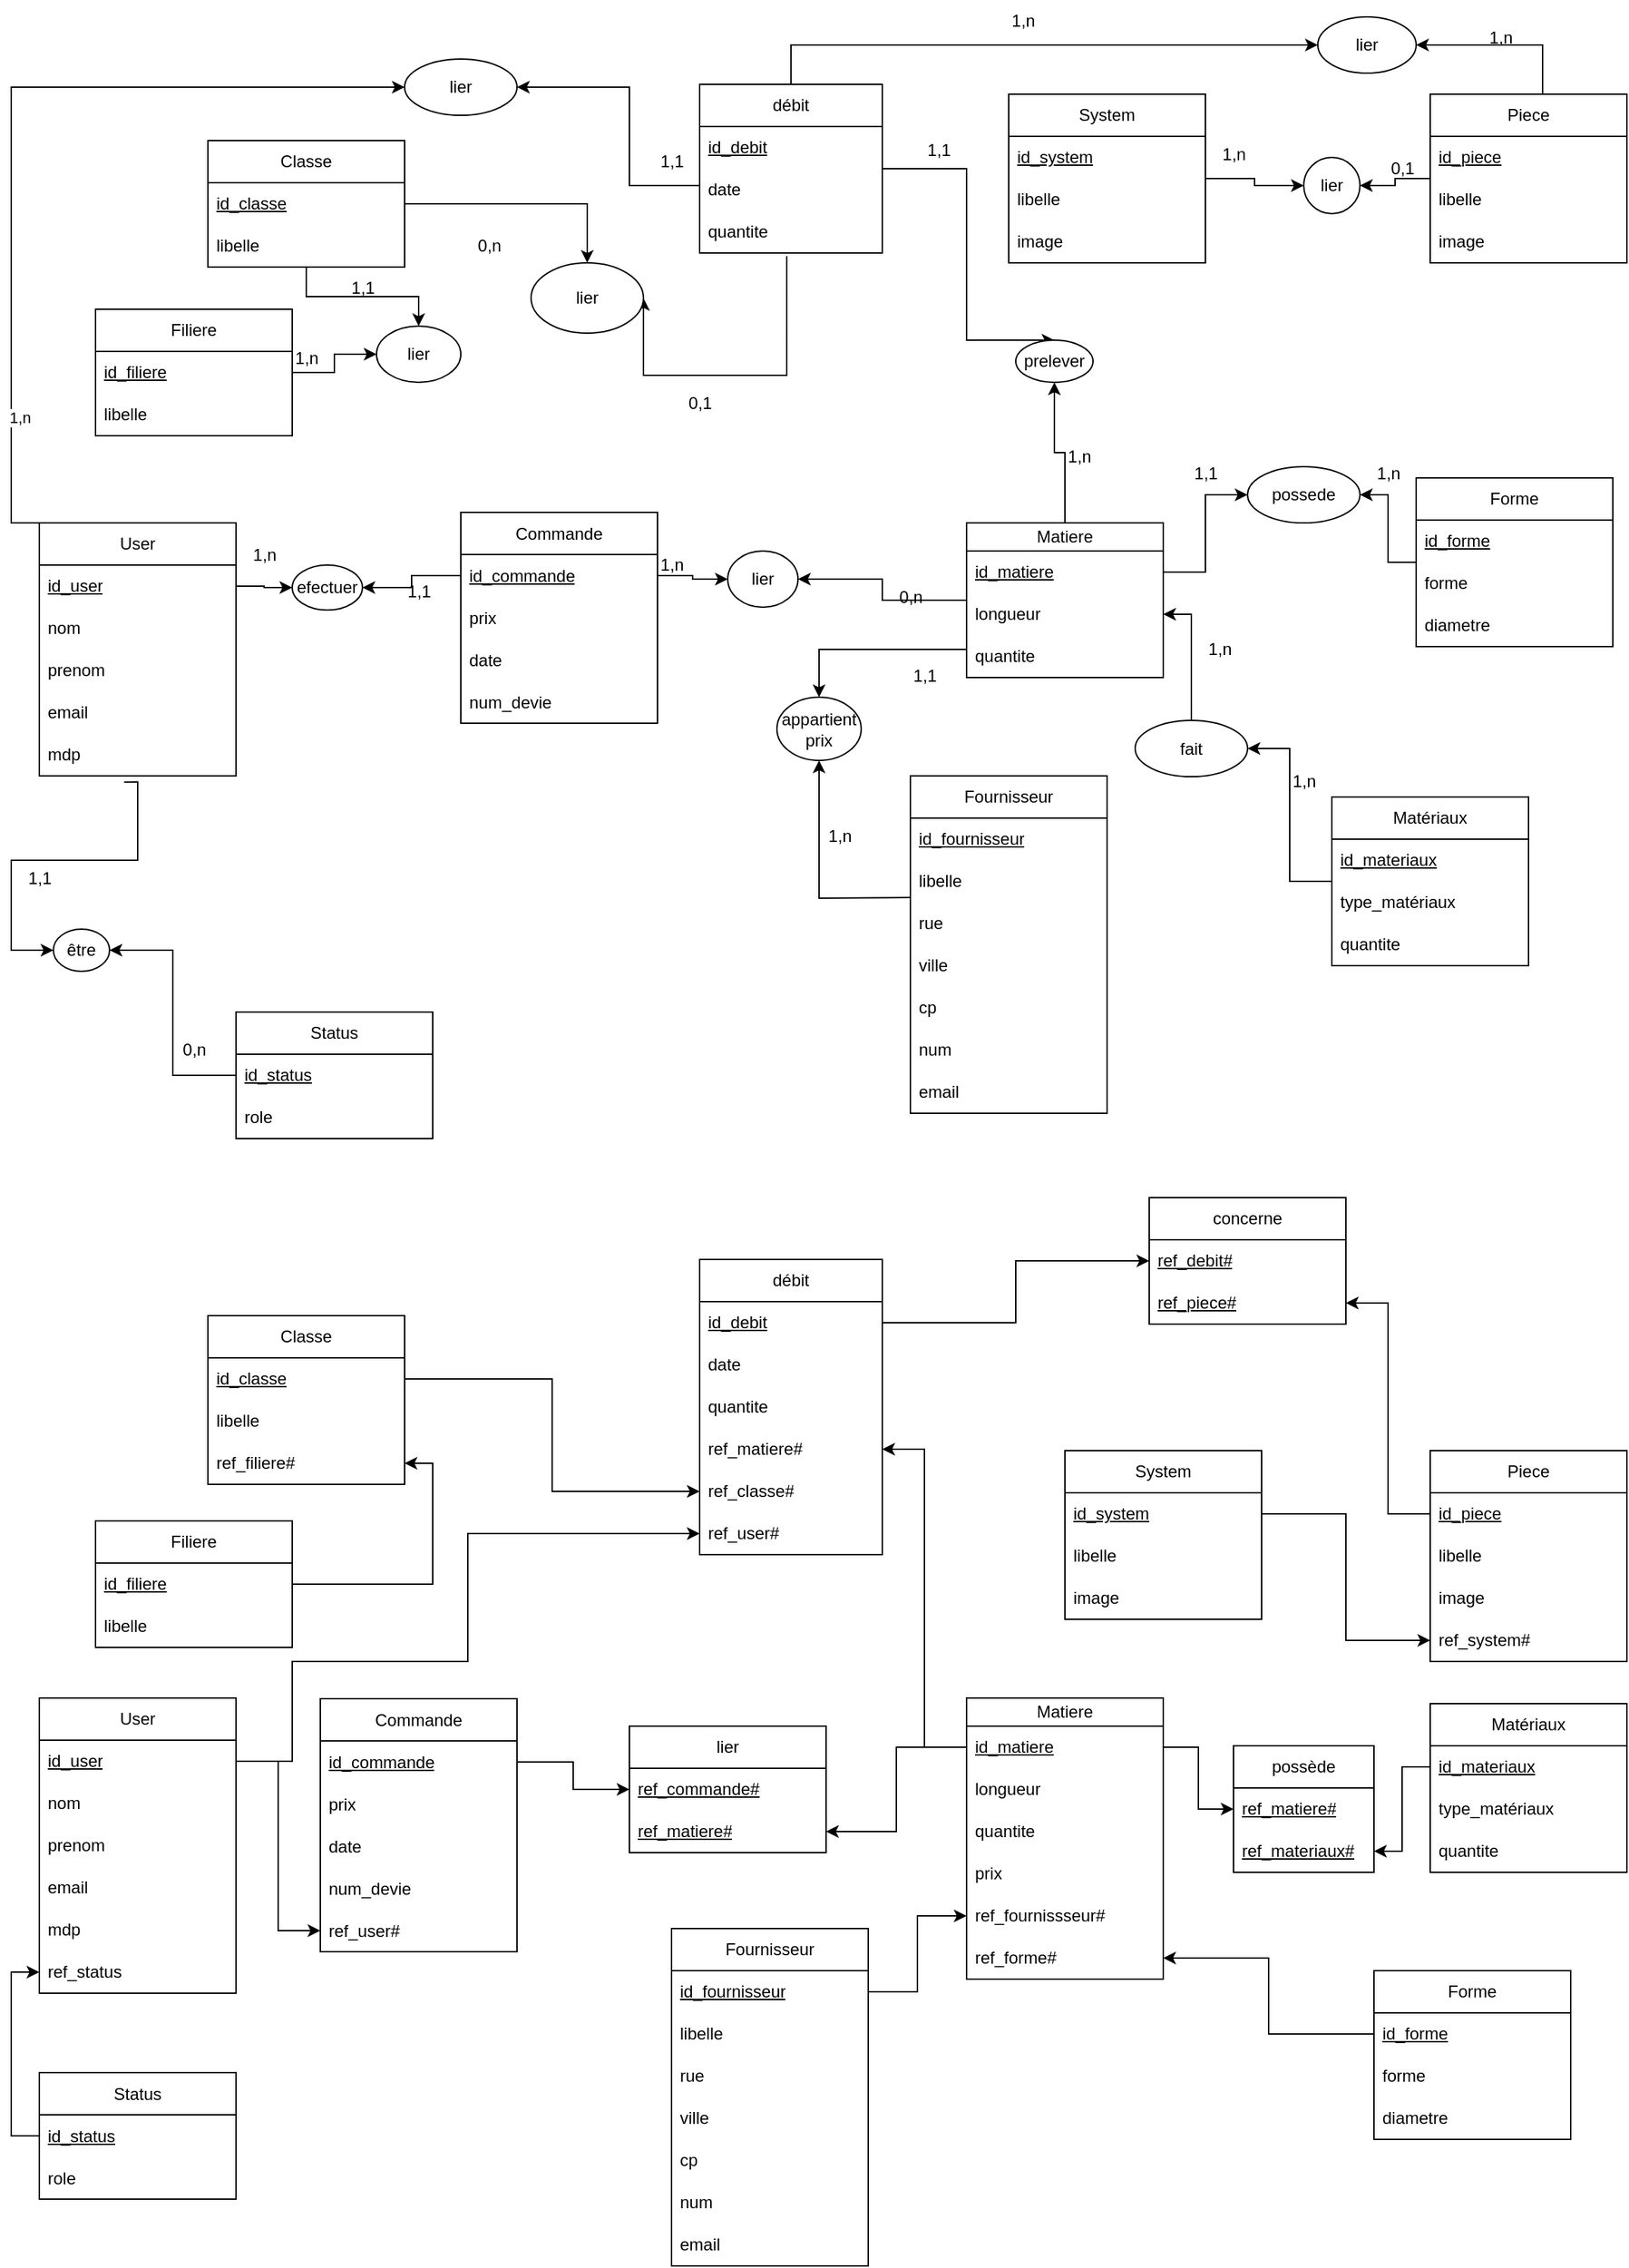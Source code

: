 <mxfile version="23.1.5" type="device">
  <diagram name="Page-1" id="qrlNRpz3UoZykaZykyz5">
    <mxGraphModel dx="1454" dy="569" grid="1" gridSize="10" guides="1" tooltips="1" connect="1" arrows="1" fold="1" page="1" pageScale="1" pageWidth="1169" pageHeight="827" math="0" shadow="0">
      <root>
        <mxCell id="0" />
        <mxCell id="1" parent="0" />
        <mxCell id="7o3NAme7Fu96VtXvgnRe-1" value="User" style="swimlane;fontStyle=0;childLayout=stackLayout;horizontal=1;startSize=30;horizontalStack=0;resizeParent=1;resizeParentMax=0;resizeLast=0;collapsible=1;marginBottom=0;whiteSpace=wrap;html=1;" parent="1" vertex="1">
          <mxGeometry x="30" y="380" width="140" height="180" as="geometry" />
        </mxCell>
        <mxCell id="7o3NAme7Fu96VtXvgnRe-2" value="&lt;u&gt;id_user&lt;/u&gt;" style="text;strokeColor=none;fillColor=none;align=left;verticalAlign=middle;spacingLeft=4;spacingRight=4;overflow=hidden;points=[[0,0.5],[1,0.5]];portConstraint=eastwest;rotatable=0;whiteSpace=wrap;html=1;" parent="7o3NAme7Fu96VtXvgnRe-1" vertex="1">
          <mxGeometry y="30" width="140" height="30" as="geometry" />
        </mxCell>
        <mxCell id="7o3NAme7Fu96VtXvgnRe-3" value="nom" style="text;strokeColor=none;fillColor=none;align=left;verticalAlign=middle;spacingLeft=4;spacingRight=4;overflow=hidden;points=[[0,0.5],[1,0.5]];portConstraint=eastwest;rotatable=0;whiteSpace=wrap;html=1;" parent="7o3NAme7Fu96VtXvgnRe-1" vertex="1">
          <mxGeometry y="60" width="140" height="30" as="geometry" />
        </mxCell>
        <mxCell id="7o3NAme7Fu96VtXvgnRe-4" value="prenom" style="text;strokeColor=none;fillColor=none;align=left;verticalAlign=middle;spacingLeft=4;spacingRight=4;overflow=hidden;points=[[0,0.5],[1,0.5]];portConstraint=eastwest;rotatable=0;whiteSpace=wrap;html=1;" parent="7o3NAme7Fu96VtXvgnRe-1" vertex="1">
          <mxGeometry y="90" width="140" height="30" as="geometry" />
        </mxCell>
        <mxCell id="7o3NAme7Fu96VtXvgnRe-6" value="email" style="text;strokeColor=none;fillColor=none;align=left;verticalAlign=middle;spacingLeft=4;spacingRight=4;overflow=hidden;points=[[0,0.5],[1,0.5]];portConstraint=eastwest;rotatable=0;whiteSpace=wrap;html=1;" parent="7o3NAme7Fu96VtXvgnRe-1" vertex="1">
          <mxGeometry y="120" width="140" height="30" as="geometry" />
        </mxCell>
        <mxCell id="7o3NAme7Fu96VtXvgnRe-20" value="mdp" style="text;strokeColor=none;fillColor=none;align=left;verticalAlign=middle;spacingLeft=4;spacingRight=4;overflow=hidden;points=[[0,0.5],[1,0.5]];portConstraint=eastwest;rotatable=0;whiteSpace=wrap;html=1;" parent="7o3NAme7Fu96VtXvgnRe-1" vertex="1">
          <mxGeometry y="150" width="140" height="30" as="geometry" />
        </mxCell>
        <mxCell id="yMIwBGVwgt_DLB1zCius-76" style="edgeStyle=orthogonalEdgeStyle;rounded=0;orthogonalLoop=1;jettySize=auto;html=1;entryX=0.5;entryY=1;entryDx=0;entryDy=0;" parent="1" target="7o3NAme7Fu96VtXvgnRe-74" edge="1">
          <mxGeometry relative="1" as="geometry">
            <mxPoint x="650" y="646.5" as="sourcePoint" />
          </mxGeometry>
        </mxCell>
        <mxCell id="yMIwBGVwgt_DLB1zCius-3" style="edgeStyle=orthogonalEdgeStyle;rounded=0;orthogonalLoop=1;jettySize=auto;html=1;entryX=1;entryY=0.5;entryDx=0;entryDy=0;" parent="1" source="7o3NAme7Fu96VtXvgnRe-22" target="7o3NAme7Fu96VtXvgnRe-80" edge="1">
          <mxGeometry relative="1" as="geometry" />
        </mxCell>
        <mxCell id="yMIwBGVwgt_DLB1zCius-50" style="edgeStyle=orthogonalEdgeStyle;rounded=0;orthogonalLoop=1;jettySize=auto;html=1;entryX=0.5;entryY=1;entryDx=0;entryDy=0;" parent="1" source="7o3NAme7Fu96VtXvgnRe-22" target="yMIwBGVwgt_DLB1zCius-43" edge="1">
          <mxGeometry relative="1" as="geometry" />
        </mxCell>
        <mxCell id="yMIwBGVwgt_DLB1zCius-75" style="edgeStyle=orthogonalEdgeStyle;rounded=0;orthogonalLoop=1;jettySize=auto;html=1;entryX=0.5;entryY=0;entryDx=0;entryDy=0;" parent="1" source="7o3NAme7Fu96VtXvgnRe-22" target="7o3NAme7Fu96VtXvgnRe-74" edge="1">
          <mxGeometry relative="1" as="geometry">
            <Array as="points">
              <mxPoint x="760" y="470" />
              <mxPoint x="585" y="470" />
            </Array>
          </mxGeometry>
        </mxCell>
        <mxCell id="7o3NAme7Fu96VtXvgnRe-22" value="Matiere" style="swimlane;fontStyle=0;childLayout=stackLayout;horizontal=1;startSize=20;horizontalStack=0;resizeParent=1;resizeParentMax=0;resizeLast=0;collapsible=1;marginBottom=0;whiteSpace=wrap;html=1;" parent="1" vertex="1">
          <mxGeometry x="690" y="380" width="140" height="110" as="geometry" />
        </mxCell>
        <mxCell id="7o3NAme7Fu96VtXvgnRe-23" value="id_matiere" style="text;strokeColor=none;fillColor=none;align=left;verticalAlign=middle;spacingLeft=4;spacingRight=4;overflow=hidden;points=[[0,0.5],[1,0.5]];portConstraint=eastwest;rotatable=0;whiteSpace=wrap;html=1;fontStyle=4" parent="7o3NAme7Fu96VtXvgnRe-22" vertex="1">
          <mxGeometry y="20" width="140" height="30" as="geometry" />
        </mxCell>
        <mxCell id="7o3NAme7Fu96VtXvgnRe-24" value="longueur" style="text;strokeColor=none;fillColor=none;align=left;verticalAlign=middle;spacingLeft=4;spacingRight=4;overflow=hidden;points=[[0,0.5],[1,0.5]];portConstraint=eastwest;rotatable=0;whiteSpace=wrap;html=1;" parent="7o3NAme7Fu96VtXvgnRe-22" vertex="1">
          <mxGeometry y="50" width="140" height="30" as="geometry" />
        </mxCell>
        <mxCell id="yMIwBGVwgt_DLB1zCius-115" value="quantite" style="text;strokeColor=none;fillColor=none;align=left;verticalAlign=middle;spacingLeft=4;spacingRight=4;overflow=hidden;points=[[0,0.5],[1,0.5]];portConstraint=eastwest;rotatable=0;whiteSpace=wrap;html=1;" parent="7o3NAme7Fu96VtXvgnRe-22" vertex="1">
          <mxGeometry y="80" width="140" height="30" as="geometry" />
        </mxCell>
        <mxCell id="7o3NAme7Fu96VtXvgnRe-30" value="Status" style="swimlane;fontStyle=0;childLayout=stackLayout;horizontal=1;startSize=30;horizontalStack=0;resizeParent=1;resizeParentMax=0;resizeLast=0;collapsible=1;marginBottom=0;whiteSpace=wrap;html=1;" parent="1" vertex="1">
          <mxGeometry x="170" y="728" width="140" height="90" as="geometry" />
        </mxCell>
        <mxCell id="7o3NAme7Fu96VtXvgnRe-31" value="id_status" style="text;strokeColor=none;fillColor=none;align=left;verticalAlign=middle;spacingLeft=4;spacingRight=4;overflow=hidden;points=[[0,0.5],[1,0.5]];portConstraint=eastwest;rotatable=0;whiteSpace=wrap;html=1;fontStyle=4" parent="7o3NAme7Fu96VtXvgnRe-30" vertex="1">
          <mxGeometry y="30" width="140" height="30" as="geometry" />
        </mxCell>
        <mxCell id="7o3NAme7Fu96VtXvgnRe-32" value="role" style="text;strokeColor=none;fillColor=none;align=left;verticalAlign=middle;spacingLeft=4;spacingRight=4;overflow=hidden;points=[[0,0.5],[1,0.5]];portConstraint=eastwest;rotatable=0;whiteSpace=wrap;html=1;" parent="7o3NAme7Fu96VtXvgnRe-30" vertex="1">
          <mxGeometry y="60" width="140" height="30" as="geometry" />
        </mxCell>
        <mxCell id="yMIwBGVwgt_DLB1zCius-56" style="edgeStyle=orthogonalEdgeStyle;rounded=0;orthogonalLoop=1;jettySize=auto;html=1;entryX=1;entryY=0.5;entryDx=0;entryDy=0;exitX=0.477;exitY=1.074;exitDx=0;exitDy=0;exitPerimeter=0;" parent="1" source="yMIwBGVwgt_DLB1zCius-42" target="yMIwBGVwgt_DLB1zCius-53" edge="1">
          <mxGeometry relative="1" as="geometry">
            <Array as="points">
              <mxPoint x="562" y="275" />
            </Array>
          </mxGeometry>
        </mxCell>
        <mxCell id="7o3NAme7Fu96VtXvgnRe-35" value="Commande" style="swimlane;fontStyle=0;childLayout=stackLayout;horizontal=1;startSize=30;horizontalStack=0;resizeParent=1;resizeParentMax=0;resizeLast=0;collapsible=1;marginBottom=0;whiteSpace=wrap;html=1;" parent="1" vertex="1">
          <mxGeometry x="330" y="372.5" width="140" height="150" as="geometry" />
        </mxCell>
        <mxCell id="7o3NAme7Fu96VtXvgnRe-36" value="id_commande" style="text;strokeColor=none;fillColor=none;align=left;verticalAlign=middle;spacingLeft=4;spacingRight=4;overflow=hidden;points=[[0,0.5],[1,0.5]];portConstraint=eastwest;rotatable=0;whiteSpace=wrap;html=1;fontStyle=4" parent="7o3NAme7Fu96VtXvgnRe-35" vertex="1">
          <mxGeometry y="30" width="140" height="30" as="geometry" />
        </mxCell>
        <mxCell id="7o3NAme7Fu96VtXvgnRe-37" value="prix" style="text;strokeColor=none;fillColor=none;align=left;verticalAlign=middle;spacingLeft=4;spacingRight=4;overflow=hidden;points=[[0,0.5],[1,0.5]];portConstraint=eastwest;rotatable=0;whiteSpace=wrap;html=1;" parent="7o3NAme7Fu96VtXvgnRe-35" vertex="1">
          <mxGeometry y="60" width="140" height="30" as="geometry" />
        </mxCell>
        <mxCell id="7o3NAme7Fu96VtXvgnRe-41" value="date" style="text;strokeColor=none;fillColor=none;align=left;verticalAlign=middle;spacingLeft=4;spacingRight=4;overflow=hidden;points=[[0,0.5],[1,0.5]];portConstraint=eastwest;rotatable=0;whiteSpace=wrap;html=1;" parent="7o3NAme7Fu96VtXvgnRe-35" vertex="1">
          <mxGeometry y="90" width="140" height="30" as="geometry" />
        </mxCell>
        <mxCell id="yMIwBGVwgt_DLB1zCius-2" value="num_devie" style="text;strokeColor=none;fillColor=none;align=left;verticalAlign=middle;spacingLeft=4;spacingRight=4;overflow=hidden;points=[[0,0.5],[1,0.5]];portConstraint=eastwest;rotatable=0;whiteSpace=wrap;html=1;" parent="7o3NAme7Fu96VtXvgnRe-35" vertex="1">
          <mxGeometry y="120" width="140" height="30" as="geometry" />
        </mxCell>
        <mxCell id="7o3NAme7Fu96VtXvgnRe-56" style="edgeStyle=orthogonalEdgeStyle;rounded=0;orthogonalLoop=1;jettySize=auto;html=1;entryX=0;entryY=0.5;entryDx=0;entryDy=0;" parent="1" source="7o3NAme7Fu96VtXvgnRe-36" target="7o3NAme7Fu96VtXvgnRe-80" edge="1">
          <mxGeometry relative="1" as="geometry">
            <mxPoint x="480" y="418" as="targetPoint" />
          </mxGeometry>
        </mxCell>
        <mxCell id="7o3NAme7Fu96VtXvgnRe-74" value="appartient&lt;br&gt;prix" style="ellipse;whiteSpace=wrap;html=1;" parent="1" vertex="1">
          <mxGeometry x="555" y="504" width="60" height="45" as="geometry" />
        </mxCell>
        <mxCell id="7o3NAme7Fu96VtXvgnRe-77" value="1,n" style="text;html=1;strokeColor=none;fillColor=none;align=center;verticalAlign=middle;whiteSpace=wrap;rounded=0;" parent="1" vertex="1">
          <mxGeometry x="570" y="588" width="60" height="30" as="geometry" />
        </mxCell>
        <mxCell id="7o3NAme7Fu96VtXvgnRe-78" value="1,1" style="text;html=1;align=center;verticalAlign=middle;resizable=0;points=[];autosize=1;strokeColor=none;fillColor=none;" parent="1" vertex="1">
          <mxGeometry x="640" y="474" width="40" height="30" as="geometry" />
        </mxCell>
        <mxCell id="7o3NAme7Fu96VtXvgnRe-79" value="1,n" style="text;html=1;align=center;verticalAlign=middle;resizable=0;points=[];autosize=1;strokeColor=none;fillColor=none;" parent="1" vertex="1">
          <mxGeometry x="460" y="395" width="40" height="30" as="geometry" />
        </mxCell>
        <mxCell id="7o3NAme7Fu96VtXvgnRe-80" value="lier" style="ellipse;whiteSpace=wrap;html=1;" parent="1" vertex="1">
          <mxGeometry x="520" y="400" width="50" height="40" as="geometry" />
        </mxCell>
        <mxCell id="7o3NAme7Fu96VtXvgnRe-81" value="0,n" style="text;html=1;align=center;verticalAlign=middle;resizable=0;points=[];autosize=1;strokeColor=none;fillColor=none;" parent="1" vertex="1">
          <mxGeometry x="630" y="418" width="40" height="30" as="geometry" />
        </mxCell>
        <mxCell id="5nvRwNvo_GGRDOirTXjz-2" value="efectuer" style="ellipse;whiteSpace=wrap;html=1;" parent="1" vertex="1">
          <mxGeometry x="210" y="410" width="50" height="32" as="geometry" />
        </mxCell>
        <mxCell id="5nvRwNvo_GGRDOirTXjz-5" style="edgeStyle=orthogonalEdgeStyle;rounded=0;orthogonalLoop=1;jettySize=auto;html=1;" parent="1" source="7o3NAme7Fu96VtXvgnRe-2" target="5nvRwNvo_GGRDOirTXjz-2" edge="1">
          <mxGeometry relative="1" as="geometry" />
        </mxCell>
        <mxCell id="5nvRwNvo_GGRDOirTXjz-6" style="edgeStyle=orthogonalEdgeStyle;rounded=0;orthogonalLoop=1;jettySize=auto;html=1;entryX=1;entryY=0.5;entryDx=0;entryDy=0;" parent="1" source="7o3NAme7Fu96VtXvgnRe-36" target="5nvRwNvo_GGRDOirTXjz-2" edge="1">
          <mxGeometry relative="1" as="geometry" />
        </mxCell>
        <mxCell id="5nvRwNvo_GGRDOirTXjz-7" value="être" style="ellipse;whiteSpace=wrap;html=1;" parent="1" vertex="1">
          <mxGeometry x="40" y="669" width="40" height="30" as="geometry" />
        </mxCell>
        <mxCell id="5nvRwNvo_GGRDOirTXjz-8" style="edgeStyle=orthogonalEdgeStyle;rounded=0;orthogonalLoop=1;jettySize=auto;html=1;entryX=0;entryY=0.5;entryDx=0;entryDy=0;exitX=0.431;exitY=1.144;exitDx=0;exitDy=0;exitPerimeter=0;" parent="1" source="7o3NAme7Fu96VtXvgnRe-20" target="5nvRwNvo_GGRDOirTXjz-7" edge="1">
          <mxGeometry relative="1" as="geometry">
            <Array as="points">
              <mxPoint x="100" y="564" />
              <mxPoint x="100" y="620" />
              <mxPoint x="10" y="620" />
              <mxPoint x="10" y="684" />
            </Array>
          </mxGeometry>
        </mxCell>
        <mxCell id="5nvRwNvo_GGRDOirTXjz-9" style="edgeStyle=orthogonalEdgeStyle;rounded=0;orthogonalLoop=1;jettySize=auto;html=1;entryX=1;entryY=0.5;entryDx=0;entryDy=0;" parent="1" source="7o3NAme7Fu96VtXvgnRe-31" target="5nvRwNvo_GGRDOirTXjz-7" edge="1">
          <mxGeometry relative="1" as="geometry" />
        </mxCell>
        <mxCell id="5nvRwNvo_GGRDOirTXjz-10" value="1,1" style="text;html=1;align=center;verticalAlign=middle;resizable=0;points=[];autosize=1;strokeColor=none;fillColor=none;" parent="1" vertex="1">
          <mxGeometry x="280" y="414" width="40" height="30" as="geometry" />
        </mxCell>
        <mxCell id="5nvRwNvo_GGRDOirTXjz-11" value="1,n" style="text;html=1;align=center;verticalAlign=middle;resizable=0;points=[];autosize=1;strokeColor=none;fillColor=none;" parent="1" vertex="1">
          <mxGeometry x="170" y="388" width="40" height="30" as="geometry" />
        </mxCell>
        <mxCell id="5nvRwNvo_GGRDOirTXjz-12" value="1,1" style="text;html=1;align=center;verticalAlign=middle;resizable=0;points=[];autosize=1;strokeColor=none;fillColor=none;" parent="1" vertex="1">
          <mxGeometry x="10" y="618" width="40" height="30" as="geometry" />
        </mxCell>
        <mxCell id="5nvRwNvo_GGRDOirTXjz-13" value="0,n" style="text;html=1;align=center;verticalAlign=middle;resizable=0;points=[];autosize=1;strokeColor=none;fillColor=none;" parent="1" vertex="1">
          <mxGeometry x="120" y="740" width="40" height="30" as="geometry" />
        </mxCell>
        <mxCell id="yMIwBGVwgt_DLB1zCius-74" style="edgeStyle=orthogonalEdgeStyle;rounded=0;orthogonalLoop=1;jettySize=auto;html=1;entryX=1;entryY=0.5;entryDx=0;entryDy=0;" parent="1" source="yMIwBGVwgt_DLB1zCius-8" target="yMIwBGVwgt_DLB1zCius-33" edge="1">
          <mxGeometry relative="1" as="geometry" />
        </mxCell>
        <mxCell id="yMIwBGVwgt_DLB1zCius-8" value="Matériaux" style="swimlane;fontStyle=0;childLayout=stackLayout;horizontal=1;startSize=30;horizontalStack=0;resizeParent=1;resizeParentMax=0;resizeLast=0;collapsible=1;marginBottom=0;whiteSpace=wrap;html=1;" parent="1" vertex="1">
          <mxGeometry x="950" y="575" width="140" height="120" as="geometry" />
        </mxCell>
        <mxCell id="yMIwBGVwgt_DLB1zCius-9" value="id_materiaux" style="text;strokeColor=none;fillColor=none;align=left;verticalAlign=middle;spacingLeft=4;spacingRight=4;overflow=hidden;points=[[0,0.5],[1,0.5]];portConstraint=eastwest;rotatable=0;whiteSpace=wrap;html=1;fontStyle=4" parent="yMIwBGVwgt_DLB1zCius-8" vertex="1">
          <mxGeometry y="30" width="140" height="30" as="geometry" />
        </mxCell>
        <mxCell id="yMIwBGVwgt_DLB1zCius-10" value="type_matériaux" style="text;strokeColor=none;fillColor=none;align=left;verticalAlign=middle;spacingLeft=4;spacingRight=4;overflow=hidden;points=[[0,0.5],[1,0.5]];portConstraint=eastwest;rotatable=0;whiteSpace=wrap;html=1;" parent="yMIwBGVwgt_DLB1zCius-8" vertex="1">
          <mxGeometry y="60" width="140" height="30" as="geometry" />
        </mxCell>
        <mxCell id="yMIwBGVwgt_DLB1zCius-20" value="quantite" style="text;strokeColor=none;fillColor=none;align=left;verticalAlign=middle;spacingLeft=4;spacingRight=4;overflow=hidden;points=[[0,0.5],[1,0.5]];portConstraint=eastwest;rotatable=0;whiteSpace=wrap;html=1;" parent="yMIwBGVwgt_DLB1zCius-8" vertex="1">
          <mxGeometry y="90" width="140" height="30" as="geometry" />
        </mxCell>
        <mxCell id="yMIwBGVwgt_DLB1zCius-12" value="Forme" style="swimlane;fontStyle=0;childLayout=stackLayout;horizontal=1;startSize=30;horizontalStack=0;resizeParent=1;resizeParentMax=0;resizeLast=0;collapsible=1;marginBottom=0;whiteSpace=wrap;html=1;" parent="1" vertex="1">
          <mxGeometry x="1010" y="348" width="140" height="120" as="geometry" />
        </mxCell>
        <mxCell id="yMIwBGVwgt_DLB1zCius-13" value="id_forme" style="text;strokeColor=none;fillColor=none;align=left;verticalAlign=middle;spacingLeft=4;spacingRight=4;overflow=hidden;points=[[0,0.5],[1,0.5]];portConstraint=eastwest;rotatable=0;whiteSpace=wrap;html=1;fontStyle=4" parent="yMIwBGVwgt_DLB1zCius-12" vertex="1">
          <mxGeometry y="30" width="140" height="30" as="geometry" />
        </mxCell>
        <mxCell id="yMIwBGVwgt_DLB1zCius-14" value="forme" style="text;strokeColor=none;fillColor=none;align=left;verticalAlign=middle;spacingLeft=4;spacingRight=4;overflow=hidden;points=[[0,0.5],[1,0.5]];portConstraint=eastwest;rotatable=0;whiteSpace=wrap;html=1;" parent="yMIwBGVwgt_DLB1zCius-12" vertex="1">
          <mxGeometry y="60" width="140" height="30" as="geometry" />
        </mxCell>
        <mxCell id="yMIwBGVwgt_DLB1zCius-15" value="diametre" style="text;strokeColor=none;fillColor=none;align=left;verticalAlign=middle;spacingLeft=4;spacingRight=4;overflow=hidden;points=[[0,0.5],[1,0.5]];portConstraint=eastwest;rotatable=0;whiteSpace=wrap;html=1;" parent="yMIwBGVwgt_DLB1zCius-12" vertex="1">
          <mxGeometry y="90" width="140" height="30" as="geometry" />
        </mxCell>
        <mxCell id="yMIwBGVwgt_DLB1zCius-21" value="possede" style="ellipse;whiteSpace=wrap;html=1;" parent="1" vertex="1">
          <mxGeometry x="890" y="340" width="80" height="40" as="geometry" />
        </mxCell>
        <mxCell id="yMIwBGVwgt_DLB1zCius-24" style="edgeStyle=orthogonalEdgeStyle;rounded=0;orthogonalLoop=1;jettySize=auto;html=1;entryX=1;entryY=0.5;entryDx=0;entryDy=0;" parent="1" source="yMIwBGVwgt_DLB1zCius-12" target="yMIwBGVwgt_DLB1zCius-21" edge="1">
          <mxGeometry relative="1" as="geometry" />
        </mxCell>
        <mxCell id="yMIwBGVwgt_DLB1zCius-30" value="1,1" style="text;html=1;align=center;verticalAlign=middle;resizable=0;points=[];autosize=1;strokeColor=none;fillColor=none;" parent="1" vertex="1">
          <mxGeometry x="840" y="330" width="40" height="30" as="geometry" />
        </mxCell>
        <mxCell id="yMIwBGVwgt_DLB1zCius-31" value="1,n" style="text;html=1;align=center;verticalAlign=middle;resizable=0;points=[];autosize=1;strokeColor=none;fillColor=none;" parent="1" vertex="1">
          <mxGeometry x="970" y="330" width="40" height="30" as="geometry" />
        </mxCell>
        <mxCell id="yMIwBGVwgt_DLB1zCius-73" style="edgeStyle=orthogonalEdgeStyle;rounded=0;orthogonalLoop=1;jettySize=auto;html=1;" parent="1" source="yMIwBGVwgt_DLB1zCius-33" target="7o3NAme7Fu96VtXvgnRe-24" edge="1">
          <mxGeometry relative="1" as="geometry" />
        </mxCell>
        <mxCell id="yMIwBGVwgt_DLB1zCius-33" value="fait" style="ellipse;whiteSpace=wrap;html=1;" parent="1" vertex="1">
          <mxGeometry x="810" y="520.5" width="80" height="40" as="geometry" />
        </mxCell>
        <mxCell id="yMIwBGVwgt_DLB1zCius-36" value="1,n" style="text;html=1;align=center;verticalAlign=middle;resizable=0;points=[];autosize=1;strokeColor=none;fillColor=none;" parent="1" vertex="1">
          <mxGeometry x="910" y="549" width="40" height="30" as="geometry" />
        </mxCell>
        <mxCell id="yMIwBGVwgt_DLB1zCius-37" value="1,n" style="text;html=1;align=center;verticalAlign=middle;resizable=0;points=[];autosize=1;strokeColor=none;fillColor=none;" parent="1" vertex="1">
          <mxGeometry x="850" y="455" width="40" height="30" as="geometry" />
        </mxCell>
        <mxCell id="yMIwBGVwgt_DLB1zCius-49" style="edgeStyle=orthogonalEdgeStyle;rounded=0;orthogonalLoop=1;jettySize=auto;html=1;entryX=0.5;entryY=0;entryDx=0;entryDy=0;" parent="1" source="yMIwBGVwgt_DLB1zCius-39" target="yMIwBGVwgt_DLB1zCius-43" edge="1">
          <mxGeometry relative="1" as="geometry">
            <Array as="points">
              <mxPoint x="690" y="128" />
              <mxPoint x="690" y="250" />
            </Array>
          </mxGeometry>
        </mxCell>
        <mxCell id="yMIwBGVwgt_DLB1zCius-65" value="" style="edgeStyle=orthogonalEdgeStyle;rounded=0;orthogonalLoop=1;jettySize=auto;html=1;exitX=0;exitY=0.5;exitDx=0;exitDy=0;" parent="1" source="yMIwBGVwgt_DLB1zCius-41" target="yMIwBGVwgt_DLB1zCius-64" edge="1">
          <mxGeometry relative="1" as="geometry">
            <mxPoint x="680" y="160.059" as="sourcePoint" />
            <Array as="points">
              <mxPoint x="500" y="140" />
              <mxPoint x="450" y="140" />
              <mxPoint x="450" y="70" />
            </Array>
          </mxGeometry>
        </mxCell>
        <mxCell id="yMIwBGVwgt_DLB1zCius-94" style="edgeStyle=orthogonalEdgeStyle;rounded=0;orthogonalLoop=1;jettySize=auto;html=1;entryX=0;entryY=0.5;entryDx=0;entryDy=0;" parent="1" source="yMIwBGVwgt_DLB1zCius-39" target="yMIwBGVwgt_DLB1zCius-92" edge="1">
          <mxGeometry relative="1" as="geometry">
            <Array as="points">
              <mxPoint x="565" y="40" />
            </Array>
          </mxGeometry>
        </mxCell>
        <mxCell id="yMIwBGVwgt_DLB1zCius-39" value="débit" style="swimlane;fontStyle=0;childLayout=stackLayout;horizontal=1;startSize=30;horizontalStack=0;resizeParent=1;resizeParentMax=0;resizeLast=0;collapsible=1;marginBottom=0;whiteSpace=wrap;html=1;" parent="1" vertex="1">
          <mxGeometry x="500" y="68" width="130" height="120" as="geometry" />
        </mxCell>
        <mxCell id="yMIwBGVwgt_DLB1zCius-40" value="id_debit" style="text;strokeColor=none;fillColor=none;align=left;verticalAlign=middle;spacingLeft=4;spacingRight=4;overflow=hidden;points=[[0,0.5],[1,0.5]];portConstraint=eastwest;rotatable=0;whiteSpace=wrap;html=1;fontStyle=4" parent="yMIwBGVwgt_DLB1zCius-39" vertex="1">
          <mxGeometry y="30" width="130" height="30" as="geometry" />
        </mxCell>
        <mxCell id="yMIwBGVwgt_DLB1zCius-41" value="date" style="text;strokeColor=none;fillColor=none;align=left;verticalAlign=middle;spacingLeft=4;spacingRight=4;overflow=hidden;points=[[0,0.5],[1,0.5]];portConstraint=eastwest;rotatable=0;whiteSpace=wrap;html=1;" parent="yMIwBGVwgt_DLB1zCius-39" vertex="1">
          <mxGeometry y="60" width="130" height="30" as="geometry" />
        </mxCell>
        <mxCell id="yMIwBGVwgt_DLB1zCius-42" value="quantite" style="text;strokeColor=none;fillColor=none;align=left;verticalAlign=middle;spacingLeft=4;spacingRight=4;overflow=hidden;points=[[0,0.5],[1,0.5]];portConstraint=eastwest;rotatable=0;whiteSpace=wrap;html=1;" parent="yMIwBGVwgt_DLB1zCius-39" vertex="1">
          <mxGeometry y="90" width="130" height="30" as="geometry" />
        </mxCell>
        <mxCell id="yMIwBGVwgt_DLB1zCius-43" value="prelever" style="ellipse;whiteSpace=wrap;html=1;" parent="1" vertex="1">
          <mxGeometry x="725" y="250" width="55" height="30" as="geometry" />
        </mxCell>
        <mxCell id="yMIwBGVwgt_DLB1zCius-67" style="edgeStyle=orthogonalEdgeStyle;rounded=0;orthogonalLoop=1;jettySize=auto;html=1;entryX=0;entryY=0.5;entryDx=0;entryDy=0;exitX=0;exitY=0;exitDx=0;exitDy=0;" parent="1" source="7o3NAme7Fu96VtXvgnRe-1" target="yMIwBGVwgt_DLB1zCius-64" edge="1">
          <mxGeometry relative="1" as="geometry">
            <Array as="points">
              <mxPoint x="10" y="380" />
              <mxPoint x="10" y="70" />
            </Array>
          </mxGeometry>
        </mxCell>
        <mxCell id="yMIwBGVwgt_DLB1zCius-116" value="1,n" style="edgeLabel;html=1;align=center;verticalAlign=middle;resizable=0;points=[];" parent="yMIwBGVwgt_DLB1zCius-67" vertex="1" connectable="0">
          <mxGeometry x="-0.692" y="-6" relative="1" as="geometry">
            <mxPoint y="-1" as="offset" />
          </mxGeometry>
        </mxCell>
        <mxCell id="yMIwBGVwgt_DLB1zCius-127" style="edgeStyle=orthogonalEdgeStyle;rounded=0;orthogonalLoop=1;jettySize=auto;html=1;" parent="1" source="yMIwBGVwgt_DLB1zCius-44" target="yMIwBGVwgt_DLB1zCius-125" edge="1">
          <mxGeometry relative="1" as="geometry" />
        </mxCell>
        <mxCell id="yMIwBGVwgt_DLB1zCius-44" value="Classe" style="swimlane;fontStyle=0;childLayout=stackLayout;horizontal=1;startSize=30;horizontalStack=0;resizeParent=1;resizeParentMax=0;resizeLast=0;collapsible=1;marginBottom=0;whiteSpace=wrap;html=1;" parent="1" vertex="1">
          <mxGeometry x="150" y="108" width="140" height="90" as="geometry" />
        </mxCell>
        <mxCell id="yMIwBGVwgt_DLB1zCius-45" value="id_classe" style="text;strokeColor=none;fillColor=none;align=left;verticalAlign=middle;spacingLeft=4;spacingRight=4;overflow=hidden;points=[[0,0.5],[1,0.5]];portConstraint=eastwest;rotatable=0;whiteSpace=wrap;html=1;fontStyle=4" parent="yMIwBGVwgt_DLB1zCius-44" vertex="1">
          <mxGeometry y="30" width="140" height="30" as="geometry" />
        </mxCell>
        <mxCell id="yMIwBGVwgt_DLB1zCius-46" value="libelle" style="text;strokeColor=none;fillColor=none;align=left;verticalAlign=middle;spacingLeft=4;spacingRight=4;overflow=hidden;points=[[0,0.5],[1,0.5]];portConstraint=eastwest;rotatable=0;whiteSpace=wrap;html=1;" parent="yMIwBGVwgt_DLB1zCius-44" vertex="1">
          <mxGeometry y="60" width="140" height="30" as="geometry" />
        </mxCell>
        <mxCell id="yMIwBGVwgt_DLB1zCius-53" value="lier" style="ellipse;whiteSpace=wrap;html=1;" parent="1" vertex="1">
          <mxGeometry x="380" y="195" width="80" height="50" as="geometry" />
        </mxCell>
        <mxCell id="yMIwBGVwgt_DLB1zCius-54" value="" style="edgeStyle=orthogonalEdgeStyle;rounded=0;orthogonalLoop=1;jettySize=auto;html=1;" parent="1" source="yMIwBGVwgt_DLB1zCius-45" target="yMIwBGVwgt_DLB1zCius-53" edge="1">
          <mxGeometry relative="1" as="geometry" />
        </mxCell>
        <mxCell id="yMIwBGVwgt_DLB1zCius-59" value="0,n" style="text;html=1;align=center;verticalAlign=middle;resizable=0;points=[];autosize=1;strokeColor=none;fillColor=none;" parent="1" vertex="1">
          <mxGeometry x="330" y="168" width="40" height="30" as="geometry" />
        </mxCell>
        <mxCell id="yMIwBGVwgt_DLB1zCius-60" value="0,1" style="text;html=1;align=center;verticalAlign=middle;resizable=0;points=[];autosize=1;strokeColor=none;fillColor=none;" parent="1" vertex="1">
          <mxGeometry x="480" y="280" width="40" height="30" as="geometry" />
        </mxCell>
        <mxCell id="yMIwBGVwgt_DLB1zCius-61" value="1,n" style="text;html=1;align=center;verticalAlign=middle;resizable=0;points=[];autosize=1;strokeColor=none;fillColor=none;" parent="1" vertex="1">
          <mxGeometry x="750" y="318" width="40" height="30" as="geometry" />
        </mxCell>
        <mxCell id="yMIwBGVwgt_DLB1zCius-62" value="1,1" style="text;html=1;align=center;verticalAlign=middle;resizable=0;points=[];autosize=1;strokeColor=none;fillColor=none;" parent="1" vertex="1">
          <mxGeometry x="650" y="100" width="40" height="30" as="geometry" />
        </mxCell>
        <mxCell id="yMIwBGVwgt_DLB1zCius-64" value="lier" style="ellipse;whiteSpace=wrap;html=1;fontStyle=0;startSize=30;" parent="1" vertex="1">
          <mxGeometry x="290" y="50" width="80" height="40" as="geometry" />
        </mxCell>
        <mxCell id="yMIwBGVwgt_DLB1zCius-69" value="1,1" style="text;html=1;align=center;verticalAlign=middle;resizable=0;points=[];autosize=1;strokeColor=none;fillColor=none;" parent="1" vertex="1">
          <mxGeometry x="460" y="108" width="40" height="30" as="geometry" />
        </mxCell>
        <mxCell id="yMIwBGVwgt_DLB1zCius-72" style="edgeStyle=orthogonalEdgeStyle;rounded=0;orthogonalLoop=1;jettySize=auto;html=1;entryX=0;entryY=0.5;entryDx=0;entryDy=0;" parent="1" source="7o3NAme7Fu96VtXvgnRe-23" target="yMIwBGVwgt_DLB1zCius-21" edge="1">
          <mxGeometry relative="1" as="geometry" />
        </mxCell>
        <mxCell id="yMIwBGVwgt_DLB1zCius-98" style="edgeStyle=orthogonalEdgeStyle;rounded=0;orthogonalLoop=1;jettySize=auto;html=1;entryX=0;entryY=0.5;entryDx=0;entryDy=0;" parent="1" source="yMIwBGVwgt_DLB1zCius-77" target="yMIwBGVwgt_DLB1zCius-95" edge="1">
          <mxGeometry relative="1" as="geometry" />
        </mxCell>
        <mxCell id="yMIwBGVwgt_DLB1zCius-77" value="System" style="swimlane;fontStyle=0;childLayout=stackLayout;horizontal=1;startSize=30;horizontalStack=0;resizeParent=1;resizeParentMax=0;resizeLast=0;collapsible=1;marginBottom=0;whiteSpace=wrap;html=1;" parent="1" vertex="1">
          <mxGeometry x="720" y="75" width="140" height="120" as="geometry" />
        </mxCell>
        <mxCell id="yMIwBGVwgt_DLB1zCius-78" value="id_system" style="text;strokeColor=none;fillColor=none;align=left;verticalAlign=middle;spacingLeft=4;spacingRight=4;overflow=hidden;points=[[0,0.5],[1,0.5]];portConstraint=eastwest;rotatable=0;whiteSpace=wrap;html=1;fontStyle=4" parent="yMIwBGVwgt_DLB1zCius-77" vertex="1">
          <mxGeometry y="30" width="140" height="30" as="geometry" />
        </mxCell>
        <mxCell id="yMIwBGVwgt_DLB1zCius-79" value="libelle" style="text;strokeColor=none;fillColor=none;align=left;verticalAlign=middle;spacingLeft=4;spacingRight=4;overflow=hidden;points=[[0,0.5],[1,0.5]];portConstraint=eastwest;rotatable=0;whiteSpace=wrap;html=1;" parent="yMIwBGVwgt_DLB1zCius-77" vertex="1">
          <mxGeometry y="60" width="140" height="30" as="geometry" />
        </mxCell>
        <mxCell id="yMIwBGVwgt_DLB1zCius-80" value="image" style="text;strokeColor=none;fillColor=none;align=left;verticalAlign=middle;spacingLeft=4;spacingRight=4;overflow=hidden;points=[[0,0.5],[1,0.5]];portConstraint=eastwest;rotatable=0;whiteSpace=wrap;html=1;" parent="yMIwBGVwgt_DLB1zCius-77" vertex="1">
          <mxGeometry y="90" width="140" height="30" as="geometry" />
        </mxCell>
        <mxCell id="yMIwBGVwgt_DLB1zCius-93" value="" style="edgeStyle=orthogonalEdgeStyle;rounded=0;orthogonalLoop=1;jettySize=auto;html=1;" parent="1" source="yMIwBGVwgt_DLB1zCius-82" target="yMIwBGVwgt_DLB1zCius-92" edge="1">
          <mxGeometry relative="1" as="geometry">
            <Array as="points">
              <mxPoint x="1100" y="40" />
            </Array>
          </mxGeometry>
        </mxCell>
        <mxCell id="yMIwBGVwgt_DLB1zCius-97" style="edgeStyle=orthogonalEdgeStyle;rounded=0;orthogonalLoop=1;jettySize=auto;html=1;entryX=1;entryY=0.5;entryDx=0;entryDy=0;" parent="1" source="yMIwBGVwgt_DLB1zCius-82" target="yMIwBGVwgt_DLB1zCius-95" edge="1">
          <mxGeometry relative="1" as="geometry" />
        </mxCell>
        <mxCell id="yMIwBGVwgt_DLB1zCius-82" value="Piece" style="swimlane;fontStyle=0;childLayout=stackLayout;horizontal=1;startSize=30;horizontalStack=0;resizeParent=1;resizeParentMax=0;resizeLast=0;collapsible=1;marginBottom=0;whiteSpace=wrap;html=1;" parent="1" vertex="1">
          <mxGeometry x="1020" y="75" width="140" height="120" as="geometry" />
        </mxCell>
        <mxCell id="yMIwBGVwgt_DLB1zCius-83" value="id_piece" style="text;strokeColor=none;fillColor=none;align=left;verticalAlign=middle;spacingLeft=4;spacingRight=4;overflow=hidden;points=[[0,0.5],[1,0.5]];portConstraint=eastwest;rotatable=0;whiteSpace=wrap;html=1;fontStyle=4" parent="yMIwBGVwgt_DLB1zCius-82" vertex="1">
          <mxGeometry y="30" width="140" height="30" as="geometry" />
        </mxCell>
        <mxCell id="yMIwBGVwgt_DLB1zCius-84" value="libelle" style="text;strokeColor=none;fillColor=none;align=left;verticalAlign=middle;spacingLeft=4;spacingRight=4;overflow=hidden;points=[[0,0.5],[1,0.5]];portConstraint=eastwest;rotatable=0;whiteSpace=wrap;html=1;" parent="yMIwBGVwgt_DLB1zCius-82" vertex="1">
          <mxGeometry y="60" width="140" height="30" as="geometry" />
        </mxCell>
        <mxCell id="yMIwBGVwgt_DLB1zCius-85" value="image" style="text;strokeColor=none;fillColor=none;align=left;verticalAlign=middle;spacingLeft=4;spacingRight=4;overflow=hidden;points=[[0,0.5],[1,0.5]];portConstraint=eastwest;rotatable=0;whiteSpace=wrap;html=1;" parent="yMIwBGVwgt_DLB1zCius-82" vertex="1">
          <mxGeometry y="90" width="140" height="30" as="geometry" />
        </mxCell>
        <mxCell id="yMIwBGVwgt_DLB1zCius-92" value="lier" style="ellipse;whiteSpace=wrap;html=1;fontStyle=0;startSize=30;" parent="1" vertex="1">
          <mxGeometry x="940" y="20" width="70" height="40" as="geometry" />
        </mxCell>
        <mxCell id="yMIwBGVwgt_DLB1zCius-95" value="lier" style="ellipse;whiteSpace=wrap;html=1;fontStyle=0;startSize=30;" parent="1" vertex="1">
          <mxGeometry x="930" y="120" width="40" height="40" as="geometry" />
        </mxCell>
        <mxCell id="yMIwBGVwgt_DLB1zCius-99" value="1,n" style="text;html=1;align=center;verticalAlign=middle;resizable=0;points=[];autosize=1;strokeColor=none;fillColor=none;" parent="1" vertex="1">
          <mxGeometry x="710" y="8" width="40" height="30" as="geometry" />
        </mxCell>
        <mxCell id="yMIwBGVwgt_DLB1zCius-100" value="1,n" style="text;html=1;align=center;verticalAlign=middle;resizable=0;points=[];autosize=1;strokeColor=none;fillColor=none;" parent="1" vertex="1">
          <mxGeometry x="1050" y="20" width="40" height="30" as="geometry" />
        </mxCell>
        <mxCell id="yMIwBGVwgt_DLB1zCius-101" value="1,n" style="text;html=1;align=center;verticalAlign=middle;resizable=0;points=[];autosize=1;strokeColor=none;fillColor=none;" parent="1" vertex="1">
          <mxGeometry x="860" y="103" width="40" height="30" as="geometry" />
        </mxCell>
        <mxCell id="yMIwBGVwgt_DLB1zCius-102" value="0,1" style="text;html=1;align=center;verticalAlign=middle;resizable=0;points=[];autosize=1;strokeColor=none;fillColor=none;" parent="1" vertex="1">
          <mxGeometry x="980" y="113" width="40" height="30" as="geometry" />
        </mxCell>
        <mxCell id="yMIwBGVwgt_DLB1zCius-126" style="edgeStyle=orthogonalEdgeStyle;rounded=0;orthogonalLoop=1;jettySize=auto;html=1;entryX=0;entryY=0.5;entryDx=0;entryDy=0;" parent="1" source="yMIwBGVwgt_DLB1zCius-121" target="yMIwBGVwgt_DLB1zCius-125" edge="1">
          <mxGeometry relative="1" as="geometry" />
        </mxCell>
        <mxCell id="yMIwBGVwgt_DLB1zCius-121" value="Filiere" style="swimlane;fontStyle=0;childLayout=stackLayout;horizontal=1;startSize=30;horizontalStack=0;resizeParent=1;resizeParentMax=0;resizeLast=0;collapsible=1;marginBottom=0;whiteSpace=wrap;html=1;" parent="1" vertex="1">
          <mxGeometry x="70" y="228" width="140" height="90" as="geometry" />
        </mxCell>
        <mxCell id="yMIwBGVwgt_DLB1zCius-122" value="id_filiere" style="text;strokeColor=none;fillColor=none;align=left;verticalAlign=middle;spacingLeft=4;spacingRight=4;overflow=hidden;points=[[0,0.5],[1,0.5]];portConstraint=eastwest;rotatable=0;whiteSpace=wrap;html=1;fontStyle=4" parent="yMIwBGVwgt_DLB1zCius-121" vertex="1">
          <mxGeometry y="30" width="140" height="30" as="geometry" />
        </mxCell>
        <mxCell id="yMIwBGVwgt_DLB1zCius-123" value="libelle" style="text;strokeColor=none;fillColor=none;align=left;verticalAlign=middle;spacingLeft=4;spacingRight=4;overflow=hidden;points=[[0,0.5],[1,0.5]];portConstraint=eastwest;rotatable=0;whiteSpace=wrap;html=1;" parent="yMIwBGVwgt_DLB1zCius-121" vertex="1">
          <mxGeometry y="60" width="140" height="30" as="geometry" />
        </mxCell>
        <mxCell id="yMIwBGVwgt_DLB1zCius-125" value="lier" style="ellipse;whiteSpace=wrap;html=1;" parent="1" vertex="1">
          <mxGeometry x="270" y="240" width="60" height="40" as="geometry" />
        </mxCell>
        <mxCell id="yMIwBGVwgt_DLB1zCius-128" value="1,n" style="text;html=1;align=center;verticalAlign=middle;resizable=0;points=[];autosize=1;strokeColor=none;fillColor=none;" parent="1" vertex="1">
          <mxGeometry x="200" y="248" width="40" height="30" as="geometry" />
        </mxCell>
        <mxCell id="yMIwBGVwgt_DLB1zCius-129" value="1,1" style="text;html=1;align=center;verticalAlign=middle;resizable=0;points=[];autosize=1;strokeColor=none;fillColor=none;" parent="1" vertex="1">
          <mxGeometry x="240" y="198" width="40" height="30" as="geometry" />
        </mxCell>
        <mxCell id="4H9jO4rMuNV0EarcwQZt-2" value="User" style="swimlane;fontStyle=0;childLayout=stackLayout;horizontal=1;startSize=30;horizontalStack=0;resizeParent=1;resizeParentMax=0;resizeLast=0;collapsible=1;marginBottom=0;whiteSpace=wrap;html=1;" vertex="1" parent="1">
          <mxGeometry x="30" y="1216" width="140" height="210" as="geometry" />
        </mxCell>
        <mxCell id="4H9jO4rMuNV0EarcwQZt-3" value="&lt;u&gt;id_user&lt;/u&gt;" style="text;strokeColor=none;fillColor=none;align=left;verticalAlign=middle;spacingLeft=4;spacingRight=4;overflow=hidden;points=[[0,0.5],[1,0.5]];portConstraint=eastwest;rotatable=0;whiteSpace=wrap;html=1;" vertex="1" parent="4H9jO4rMuNV0EarcwQZt-2">
          <mxGeometry y="30" width="140" height="30" as="geometry" />
        </mxCell>
        <mxCell id="4H9jO4rMuNV0EarcwQZt-4" value="nom" style="text;strokeColor=none;fillColor=none;align=left;verticalAlign=middle;spacingLeft=4;spacingRight=4;overflow=hidden;points=[[0,0.5],[1,0.5]];portConstraint=eastwest;rotatable=0;whiteSpace=wrap;html=1;" vertex="1" parent="4H9jO4rMuNV0EarcwQZt-2">
          <mxGeometry y="60" width="140" height="30" as="geometry" />
        </mxCell>
        <mxCell id="4H9jO4rMuNV0EarcwQZt-5" value="prenom" style="text;strokeColor=none;fillColor=none;align=left;verticalAlign=middle;spacingLeft=4;spacingRight=4;overflow=hidden;points=[[0,0.5],[1,0.5]];portConstraint=eastwest;rotatable=0;whiteSpace=wrap;html=1;" vertex="1" parent="4H9jO4rMuNV0EarcwQZt-2">
          <mxGeometry y="90" width="140" height="30" as="geometry" />
        </mxCell>
        <mxCell id="4H9jO4rMuNV0EarcwQZt-6" value="email" style="text;strokeColor=none;fillColor=none;align=left;verticalAlign=middle;spacingLeft=4;spacingRight=4;overflow=hidden;points=[[0,0.5],[1,0.5]];portConstraint=eastwest;rotatable=0;whiteSpace=wrap;html=1;" vertex="1" parent="4H9jO4rMuNV0EarcwQZt-2">
          <mxGeometry y="120" width="140" height="30" as="geometry" />
        </mxCell>
        <mxCell id="4H9jO4rMuNV0EarcwQZt-7" value="mdp" style="text;strokeColor=none;fillColor=none;align=left;verticalAlign=middle;spacingLeft=4;spacingRight=4;overflow=hidden;points=[[0,0.5],[1,0.5]];portConstraint=eastwest;rotatable=0;whiteSpace=wrap;html=1;" vertex="1" parent="4H9jO4rMuNV0EarcwQZt-2">
          <mxGeometry y="150" width="140" height="30" as="geometry" />
        </mxCell>
        <mxCell id="4H9jO4rMuNV0EarcwQZt-113" value="ref_status" style="text;strokeColor=none;fillColor=none;align=left;verticalAlign=middle;spacingLeft=4;spacingRight=4;overflow=hidden;points=[[0,0.5],[1,0.5]];portConstraint=eastwest;rotatable=0;whiteSpace=wrap;html=1;" vertex="1" parent="4H9jO4rMuNV0EarcwQZt-2">
          <mxGeometry y="180" width="140" height="30" as="geometry" />
        </mxCell>
        <mxCell id="4H9jO4rMuNV0EarcwQZt-9" value="Fournisseur" style="swimlane;fontStyle=0;childLayout=stackLayout;horizontal=1;startSize=30;horizontalStack=0;resizeParent=1;resizeParentMax=0;resizeLast=0;collapsible=1;marginBottom=0;whiteSpace=wrap;html=1;" vertex="1" parent="1">
          <mxGeometry x="480" y="1380" width="140" height="240" as="geometry" />
        </mxCell>
        <mxCell id="4H9jO4rMuNV0EarcwQZt-10" value="id_fournisseur" style="text;strokeColor=none;fillColor=none;align=left;verticalAlign=middle;spacingLeft=4;spacingRight=4;overflow=hidden;points=[[0,0.5],[1,0.5]];portConstraint=eastwest;rotatable=0;whiteSpace=wrap;html=1;fontStyle=4" vertex="1" parent="4H9jO4rMuNV0EarcwQZt-9">
          <mxGeometry y="30" width="140" height="30" as="geometry" />
        </mxCell>
        <mxCell id="4H9jO4rMuNV0EarcwQZt-11" value="libelle" style="text;strokeColor=none;fillColor=none;align=left;verticalAlign=middle;spacingLeft=4;spacingRight=4;overflow=hidden;points=[[0,0.5],[1,0.5]];portConstraint=eastwest;rotatable=0;whiteSpace=wrap;html=1;" vertex="1" parent="4H9jO4rMuNV0EarcwQZt-9">
          <mxGeometry y="60" width="140" height="30" as="geometry" />
        </mxCell>
        <mxCell id="4H9jO4rMuNV0EarcwQZt-12" value="rue" style="text;strokeColor=none;fillColor=none;align=left;verticalAlign=middle;spacingLeft=4;spacingRight=4;overflow=hidden;points=[[0,0.5],[1,0.5]];portConstraint=eastwest;rotatable=0;whiteSpace=wrap;html=1;" vertex="1" parent="4H9jO4rMuNV0EarcwQZt-9">
          <mxGeometry y="90" width="140" height="30" as="geometry" />
        </mxCell>
        <mxCell id="4H9jO4rMuNV0EarcwQZt-154" value="ville" style="text;strokeColor=none;fillColor=none;align=left;verticalAlign=middle;spacingLeft=4;spacingRight=4;overflow=hidden;points=[[0,0.5],[1,0.5]];portConstraint=eastwest;rotatable=0;whiteSpace=wrap;html=1;" vertex="1" parent="4H9jO4rMuNV0EarcwQZt-9">
          <mxGeometry y="120" width="140" height="30" as="geometry" />
        </mxCell>
        <mxCell id="4H9jO4rMuNV0EarcwQZt-155" value="cp" style="text;strokeColor=none;fillColor=none;align=left;verticalAlign=middle;spacingLeft=4;spacingRight=4;overflow=hidden;points=[[0,0.5],[1,0.5]];portConstraint=eastwest;rotatable=0;whiteSpace=wrap;html=1;" vertex="1" parent="4H9jO4rMuNV0EarcwQZt-9">
          <mxGeometry y="150" width="140" height="30" as="geometry" />
        </mxCell>
        <mxCell id="4H9jO4rMuNV0EarcwQZt-13" value="num" style="text;strokeColor=none;fillColor=none;align=left;verticalAlign=middle;spacingLeft=4;spacingRight=4;overflow=hidden;points=[[0,0.5],[1,0.5]];portConstraint=eastwest;rotatable=0;whiteSpace=wrap;html=1;" vertex="1" parent="4H9jO4rMuNV0EarcwQZt-9">
          <mxGeometry y="180" width="140" height="30" as="geometry" />
        </mxCell>
        <mxCell id="4H9jO4rMuNV0EarcwQZt-14" value="email" style="text;strokeColor=none;fillColor=none;align=left;verticalAlign=middle;spacingLeft=4;spacingRight=4;overflow=hidden;points=[[0,0.5],[1,0.5]];portConstraint=eastwest;rotatable=0;whiteSpace=wrap;html=1;" vertex="1" parent="4H9jO4rMuNV0EarcwQZt-9">
          <mxGeometry y="210" width="140" height="30" as="geometry" />
        </mxCell>
        <mxCell id="4H9jO4rMuNV0EarcwQZt-18" value="Matiere" style="swimlane;fontStyle=0;childLayout=stackLayout;horizontal=1;startSize=20;horizontalStack=0;resizeParent=1;resizeParentMax=0;resizeLast=0;collapsible=1;marginBottom=0;whiteSpace=wrap;html=1;" vertex="1" parent="1">
          <mxGeometry x="690" y="1216" width="140" height="200" as="geometry" />
        </mxCell>
        <mxCell id="4H9jO4rMuNV0EarcwQZt-19" value="id_matiere" style="text;strokeColor=none;fillColor=none;align=left;verticalAlign=middle;spacingLeft=4;spacingRight=4;overflow=hidden;points=[[0,0.5],[1,0.5]];portConstraint=eastwest;rotatable=0;whiteSpace=wrap;html=1;fontStyle=4" vertex="1" parent="4H9jO4rMuNV0EarcwQZt-18">
          <mxGeometry y="20" width="140" height="30" as="geometry" />
        </mxCell>
        <mxCell id="4H9jO4rMuNV0EarcwQZt-20" value="longueur" style="text;strokeColor=none;fillColor=none;align=left;verticalAlign=middle;spacingLeft=4;spacingRight=4;overflow=hidden;points=[[0,0.5],[1,0.5]];portConstraint=eastwest;rotatable=0;whiteSpace=wrap;html=1;" vertex="1" parent="4H9jO4rMuNV0EarcwQZt-18">
          <mxGeometry y="50" width="140" height="30" as="geometry" />
        </mxCell>
        <mxCell id="4H9jO4rMuNV0EarcwQZt-21" value="quantite" style="text;strokeColor=none;fillColor=none;align=left;verticalAlign=middle;spacingLeft=4;spacingRight=4;overflow=hidden;points=[[0,0.5],[1,0.5]];portConstraint=eastwest;rotatable=0;whiteSpace=wrap;html=1;" vertex="1" parent="4H9jO4rMuNV0EarcwQZt-18">
          <mxGeometry y="80" width="140" height="30" as="geometry" />
        </mxCell>
        <mxCell id="4H9jO4rMuNV0EarcwQZt-118" value="prix" style="text;strokeColor=none;fillColor=none;align=left;verticalAlign=middle;spacingLeft=4;spacingRight=4;overflow=hidden;points=[[0,0.5],[1,0.5]];portConstraint=eastwest;rotatable=0;whiteSpace=wrap;html=1;" vertex="1" parent="4H9jO4rMuNV0EarcwQZt-18">
          <mxGeometry y="110" width="140" height="30" as="geometry" />
        </mxCell>
        <mxCell id="4H9jO4rMuNV0EarcwQZt-119" value="ref_fournissseur#" style="text;strokeColor=none;fillColor=none;align=left;verticalAlign=middle;spacingLeft=4;spacingRight=4;overflow=hidden;points=[[0,0.5],[1,0.5]];portConstraint=eastwest;rotatable=0;whiteSpace=wrap;html=1;" vertex="1" parent="4H9jO4rMuNV0EarcwQZt-18">
          <mxGeometry y="140" width="140" height="30" as="geometry" />
        </mxCell>
        <mxCell id="4H9jO4rMuNV0EarcwQZt-134" value="ref_forme#" style="text;strokeColor=none;fillColor=none;align=left;verticalAlign=middle;spacingLeft=4;spacingRight=4;overflow=hidden;points=[[0,0.5],[1,0.5]];portConstraint=eastwest;rotatable=0;whiteSpace=wrap;html=1;" vertex="1" parent="4H9jO4rMuNV0EarcwQZt-18">
          <mxGeometry y="170" width="140" height="30" as="geometry" />
        </mxCell>
        <mxCell id="4H9jO4rMuNV0EarcwQZt-22" value="Status" style="swimlane;fontStyle=0;childLayout=stackLayout;horizontal=1;startSize=30;horizontalStack=0;resizeParent=1;resizeParentMax=0;resizeLast=0;collapsible=1;marginBottom=0;whiteSpace=wrap;html=1;" vertex="1" parent="1">
          <mxGeometry x="30" y="1482.5" width="140" height="90" as="geometry" />
        </mxCell>
        <mxCell id="4H9jO4rMuNV0EarcwQZt-23" value="id_status" style="text;strokeColor=none;fillColor=none;align=left;verticalAlign=middle;spacingLeft=4;spacingRight=4;overflow=hidden;points=[[0,0.5],[1,0.5]];portConstraint=eastwest;rotatable=0;whiteSpace=wrap;html=1;fontStyle=4" vertex="1" parent="4H9jO4rMuNV0EarcwQZt-22">
          <mxGeometry y="30" width="140" height="30" as="geometry" />
        </mxCell>
        <mxCell id="4H9jO4rMuNV0EarcwQZt-24" value="role" style="text;strokeColor=none;fillColor=none;align=left;verticalAlign=middle;spacingLeft=4;spacingRight=4;overflow=hidden;points=[[0,0.5],[1,0.5]];portConstraint=eastwest;rotatable=0;whiteSpace=wrap;html=1;" vertex="1" parent="4H9jO4rMuNV0EarcwQZt-22">
          <mxGeometry y="60" width="140" height="30" as="geometry" />
        </mxCell>
        <mxCell id="4H9jO4rMuNV0EarcwQZt-26" value="Commande" style="swimlane;fontStyle=0;childLayout=stackLayout;horizontal=1;startSize=30;horizontalStack=0;resizeParent=1;resizeParentMax=0;resizeLast=0;collapsible=1;marginBottom=0;whiteSpace=wrap;html=1;" vertex="1" parent="1">
          <mxGeometry x="230" y="1216.5" width="140" height="180" as="geometry" />
        </mxCell>
        <mxCell id="4H9jO4rMuNV0EarcwQZt-27" value="id_commande" style="text;strokeColor=none;fillColor=none;align=left;verticalAlign=middle;spacingLeft=4;spacingRight=4;overflow=hidden;points=[[0,0.5],[1,0.5]];portConstraint=eastwest;rotatable=0;whiteSpace=wrap;html=1;fontStyle=4" vertex="1" parent="4H9jO4rMuNV0EarcwQZt-26">
          <mxGeometry y="30" width="140" height="30" as="geometry" />
        </mxCell>
        <mxCell id="4H9jO4rMuNV0EarcwQZt-28" value="prix" style="text;strokeColor=none;fillColor=none;align=left;verticalAlign=middle;spacingLeft=4;spacingRight=4;overflow=hidden;points=[[0,0.5],[1,0.5]];portConstraint=eastwest;rotatable=0;whiteSpace=wrap;html=1;" vertex="1" parent="4H9jO4rMuNV0EarcwQZt-26">
          <mxGeometry y="60" width="140" height="30" as="geometry" />
        </mxCell>
        <mxCell id="4H9jO4rMuNV0EarcwQZt-29" value="date" style="text;strokeColor=none;fillColor=none;align=left;verticalAlign=middle;spacingLeft=4;spacingRight=4;overflow=hidden;points=[[0,0.5],[1,0.5]];portConstraint=eastwest;rotatable=0;whiteSpace=wrap;html=1;" vertex="1" parent="4H9jO4rMuNV0EarcwQZt-26">
          <mxGeometry y="90" width="140" height="30" as="geometry" />
        </mxCell>
        <mxCell id="4H9jO4rMuNV0EarcwQZt-30" value="num_devie" style="text;strokeColor=none;fillColor=none;align=left;verticalAlign=middle;spacingLeft=4;spacingRight=4;overflow=hidden;points=[[0,0.5],[1,0.5]];portConstraint=eastwest;rotatable=0;whiteSpace=wrap;html=1;" vertex="1" parent="4H9jO4rMuNV0EarcwQZt-26">
          <mxGeometry y="120" width="140" height="30" as="geometry" />
        </mxCell>
        <mxCell id="4H9jO4rMuNV0EarcwQZt-112" value="ref_user#" style="text;strokeColor=none;fillColor=none;align=left;verticalAlign=middle;spacingLeft=4;spacingRight=4;overflow=hidden;points=[[0,0.5],[1,0.5]];portConstraint=eastwest;rotatable=0;whiteSpace=wrap;html=1;" vertex="1" parent="4H9jO4rMuNV0EarcwQZt-26">
          <mxGeometry y="150" width="140" height="30" as="geometry" />
        </mxCell>
        <mxCell id="4H9jO4rMuNV0EarcwQZt-49" value="Matériaux" style="swimlane;fontStyle=0;childLayout=stackLayout;horizontal=1;startSize=30;horizontalStack=0;resizeParent=1;resizeParentMax=0;resizeLast=0;collapsible=1;marginBottom=0;whiteSpace=wrap;html=1;" vertex="1" parent="1">
          <mxGeometry x="1020" y="1220" width="140" height="120" as="geometry" />
        </mxCell>
        <mxCell id="4H9jO4rMuNV0EarcwQZt-50" value="id_materiaux" style="text;strokeColor=none;fillColor=none;align=left;verticalAlign=middle;spacingLeft=4;spacingRight=4;overflow=hidden;points=[[0,0.5],[1,0.5]];portConstraint=eastwest;rotatable=0;whiteSpace=wrap;html=1;fontStyle=4" vertex="1" parent="4H9jO4rMuNV0EarcwQZt-49">
          <mxGeometry y="30" width="140" height="30" as="geometry" />
        </mxCell>
        <mxCell id="4H9jO4rMuNV0EarcwQZt-51" value="type_matériaux" style="text;strokeColor=none;fillColor=none;align=left;verticalAlign=middle;spacingLeft=4;spacingRight=4;overflow=hidden;points=[[0,0.5],[1,0.5]];portConstraint=eastwest;rotatable=0;whiteSpace=wrap;html=1;" vertex="1" parent="4H9jO4rMuNV0EarcwQZt-49">
          <mxGeometry y="60" width="140" height="30" as="geometry" />
        </mxCell>
        <mxCell id="4H9jO4rMuNV0EarcwQZt-52" value="quantite" style="text;strokeColor=none;fillColor=none;align=left;verticalAlign=middle;spacingLeft=4;spacingRight=4;overflow=hidden;points=[[0,0.5],[1,0.5]];portConstraint=eastwest;rotatable=0;whiteSpace=wrap;html=1;" vertex="1" parent="4H9jO4rMuNV0EarcwQZt-49">
          <mxGeometry y="90" width="140" height="30" as="geometry" />
        </mxCell>
        <mxCell id="4H9jO4rMuNV0EarcwQZt-53" value="Forme" style="swimlane;fontStyle=0;childLayout=stackLayout;horizontal=1;startSize=30;horizontalStack=0;resizeParent=1;resizeParentMax=0;resizeLast=0;collapsible=1;marginBottom=0;whiteSpace=wrap;html=1;" vertex="1" parent="1">
          <mxGeometry x="980" y="1410" width="140" height="120" as="geometry" />
        </mxCell>
        <mxCell id="4H9jO4rMuNV0EarcwQZt-54" value="id_forme" style="text;strokeColor=none;fillColor=none;align=left;verticalAlign=middle;spacingLeft=4;spacingRight=4;overflow=hidden;points=[[0,0.5],[1,0.5]];portConstraint=eastwest;rotatable=0;whiteSpace=wrap;html=1;fontStyle=4" vertex="1" parent="4H9jO4rMuNV0EarcwQZt-53">
          <mxGeometry y="30" width="140" height="30" as="geometry" />
        </mxCell>
        <mxCell id="4H9jO4rMuNV0EarcwQZt-55" value="forme" style="text;strokeColor=none;fillColor=none;align=left;verticalAlign=middle;spacingLeft=4;spacingRight=4;overflow=hidden;points=[[0,0.5],[1,0.5]];portConstraint=eastwest;rotatable=0;whiteSpace=wrap;html=1;" vertex="1" parent="4H9jO4rMuNV0EarcwQZt-53">
          <mxGeometry y="60" width="140" height="30" as="geometry" />
        </mxCell>
        <mxCell id="4H9jO4rMuNV0EarcwQZt-56" value="diametre" style="text;strokeColor=none;fillColor=none;align=left;verticalAlign=middle;spacingLeft=4;spacingRight=4;overflow=hidden;points=[[0,0.5],[1,0.5]];portConstraint=eastwest;rotatable=0;whiteSpace=wrap;html=1;" vertex="1" parent="4H9jO4rMuNV0EarcwQZt-53">
          <mxGeometry y="90" width="140" height="30" as="geometry" />
        </mxCell>
        <mxCell id="4H9jO4rMuNV0EarcwQZt-68" value="débit" style="swimlane;fontStyle=0;childLayout=stackLayout;horizontal=1;startSize=30;horizontalStack=0;resizeParent=1;resizeParentMax=0;resizeLast=0;collapsible=1;marginBottom=0;whiteSpace=wrap;html=1;" vertex="1" parent="1">
          <mxGeometry x="500" y="904" width="130" height="210" as="geometry" />
        </mxCell>
        <mxCell id="4H9jO4rMuNV0EarcwQZt-69" value="id_debit" style="text;strokeColor=none;fillColor=none;align=left;verticalAlign=middle;spacingLeft=4;spacingRight=4;overflow=hidden;points=[[0,0.5],[1,0.5]];portConstraint=eastwest;rotatable=0;whiteSpace=wrap;html=1;fontStyle=4" vertex="1" parent="4H9jO4rMuNV0EarcwQZt-68">
          <mxGeometry y="30" width="130" height="30" as="geometry" />
        </mxCell>
        <mxCell id="4H9jO4rMuNV0EarcwQZt-70" value="date" style="text;strokeColor=none;fillColor=none;align=left;verticalAlign=middle;spacingLeft=4;spacingRight=4;overflow=hidden;points=[[0,0.5],[1,0.5]];portConstraint=eastwest;rotatable=0;whiteSpace=wrap;html=1;" vertex="1" parent="4H9jO4rMuNV0EarcwQZt-68">
          <mxGeometry y="60" width="130" height="30" as="geometry" />
        </mxCell>
        <mxCell id="4H9jO4rMuNV0EarcwQZt-71" value="quantite" style="text;strokeColor=none;fillColor=none;align=left;verticalAlign=middle;spacingLeft=4;spacingRight=4;overflow=hidden;points=[[0,0.5],[1,0.5]];portConstraint=eastwest;rotatable=0;whiteSpace=wrap;html=1;" vertex="1" parent="4H9jO4rMuNV0EarcwQZt-68">
          <mxGeometry y="90" width="130" height="30" as="geometry" />
        </mxCell>
        <mxCell id="4H9jO4rMuNV0EarcwQZt-139" value="ref_matiere#" style="text;strokeColor=none;fillColor=none;align=left;verticalAlign=middle;spacingLeft=4;spacingRight=4;overflow=hidden;points=[[0,0.5],[1,0.5]];portConstraint=eastwest;rotatable=0;whiteSpace=wrap;html=1;" vertex="1" parent="4H9jO4rMuNV0EarcwQZt-68">
          <mxGeometry y="120" width="130" height="30" as="geometry" />
        </mxCell>
        <mxCell id="4H9jO4rMuNV0EarcwQZt-141" value="ref_classe#" style="text;strokeColor=none;fillColor=none;align=left;verticalAlign=middle;spacingLeft=4;spacingRight=4;overflow=hidden;points=[[0,0.5],[1,0.5]];portConstraint=eastwest;rotatable=0;whiteSpace=wrap;html=1;" vertex="1" parent="4H9jO4rMuNV0EarcwQZt-68">
          <mxGeometry y="150" width="130" height="30" as="geometry" />
        </mxCell>
        <mxCell id="4H9jO4rMuNV0EarcwQZt-145" value="ref_user#" style="text;strokeColor=none;fillColor=none;align=left;verticalAlign=middle;spacingLeft=4;spacingRight=4;overflow=hidden;points=[[0,0.5],[1,0.5]];portConstraint=eastwest;rotatable=0;whiteSpace=wrap;html=1;" vertex="1" parent="4H9jO4rMuNV0EarcwQZt-68">
          <mxGeometry y="180" width="130" height="30" as="geometry" />
        </mxCell>
        <mxCell id="4H9jO4rMuNV0EarcwQZt-76" value="Classe" style="swimlane;fontStyle=0;childLayout=stackLayout;horizontal=1;startSize=30;horizontalStack=0;resizeParent=1;resizeParentMax=0;resizeLast=0;collapsible=1;marginBottom=0;whiteSpace=wrap;html=1;" vertex="1" parent="1">
          <mxGeometry x="150" y="944" width="140" height="120" as="geometry" />
        </mxCell>
        <mxCell id="4H9jO4rMuNV0EarcwQZt-77" value="id_classe" style="text;strokeColor=none;fillColor=none;align=left;verticalAlign=middle;spacingLeft=4;spacingRight=4;overflow=hidden;points=[[0,0.5],[1,0.5]];portConstraint=eastwest;rotatable=0;whiteSpace=wrap;html=1;fontStyle=4" vertex="1" parent="4H9jO4rMuNV0EarcwQZt-76">
          <mxGeometry y="30" width="140" height="30" as="geometry" />
        </mxCell>
        <mxCell id="4H9jO4rMuNV0EarcwQZt-78" value="libelle" style="text;strokeColor=none;fillColor=none;align=left;verticalAlign=middle;spacingLeft=4;spacingRight=4;overflow=hidden;points=[[0,0.5],[1,0.5]];portConstraint=eastwest;rotatable=0;whiteSpace=wrap;html=1;" vertex="1" parent="4H9jO4rMuNV0EarcwQZt-76">
          <mxGeometry y="60" width="140" height="30" as="geometry" />
        </mxCell>
        <mxCell id="4H9jO4rMuNV0EarcwQZt-143" value="ref_filiere#" style="text;strokeColor=none;fillColor=none;align=left;verticalAlign=middle;spacingLeft=4;spacingRight=4;overflow=hidden;points=[[0,0.5],[1,0.5]];portConstraint=eastwest;rotatable=0;whiteSpace=wrap;html=1;" vertex="1" parent="4H9jO4rMuNV0EarcwQZt-76">
          <mxGeometry y="90" width="140" height="30" as="geometry" />
        </mxCell>
        <mxCell id="4H9jO4rMuNV0EarcwQZt-89" value="System" style="swimlane;fontStyle=0;childLayout=stackLayout;horizontal=1;startSize=30;horizontalStack=0;resizeParent=1;resizeParentMax=0;resizeLast=0;collapsible=1;marginBottom=0;whiteSpace=wrap;html=1;" vertex="1" parent="1">
          <mxGeometry x="760" y="1040" width="140" height="120" as="geometry" />
        </mxCell>
        <mxCell id="4H9jO4rMuNV0EarcwQZt-90" value="id_system" style="text;strokeColor=none;fillColor=none;align=left;verticalAlign=middle;spacingLeft=4;spacingRight=4;overflow=hidden;points=[[0,0.5],[1,0.5]];portConstraint=eastwest;rotatable=0;whiteSpace=wrap;html=1;fontStyle=4" vertex="1" parent="4H9jO4rMuNV0EarcwQZt-89">
          <mxGeometry y="30" width="140" height="30" as="geometry" />
        </mxCell>
        <mxCell id="4H9jO4rMuNV0EarcwQZt-91" value="libelle" style="text;strokeColor=none;fillColor=none;align=left;verticalAlign=middle;spacingLeft=4;spacingRight=4;overflow=hidden;points=[[0,0.5],[1,0.5]];portConstraint=eastwest;rotatable=0;whiteSpace=wrap;html=1;" vertex="1" parent="4H9jO4rMuNV0EarcwQZt-89">
          <mxGeometry y="60" width="140" height="30" as="geometry" />
        </mxCell>
        <mxCell id="4H9jO4rMuNV0EarcwQZt-92" value="image" style="text;strokeColor=none;fillColor=none;align=left;verticalAlign=middle;spacingLeft=4;spacingRight=4;overflow=hidden;points=[[0,0.5],[1,0.5]];portConstraint=eastwest;rotatable=0;whiteSpace=wrap;html=1;" vertex="1" parent="4H9jO4rMuNV0EarcwQZt-89">
          <mxGeometry y="90" width="140" height="30" as="geometry" />
        </mxCell>
        <mxCell id="4H9jO4rMuNV0EarcwQZt-95" value="Piece" style="swimlane;fontStyle=0;childLayout=stackLayout;horizontal=1;startSize=30;horizontalStack=0;resizeParent=1;resizeParentMax=0;resizeLast=0;collapsible=1;marginBottom=0;whiteSpace=wrap;html=1;" vertex="1" parent="1">
          <mxGeometry x="1020" y="1040" width="140" height="150" as="geometry" />
        </mxCell>
        <mxCell id="4H9jO4rMuNV0EarcwQZt-96" value="id_piece" style="text;strokeColor=none;fillColor=none;align=left;verticalAlign=middle;spacingLeft=4;spacingRight=4;overflow=hidden;points=[[0,0.5],[1,0.5]];portConstraint=eastwest;rotatable=0;whiteSpace=wrap;html=1;fontStyle=4" vertex="1" parent="4H9jO4rMuNV0EarcwQZt-95">
          <mxGeometry y="30" width="140" height="30" as="geometry" />
        </mxCell>
        <mxCell id="4H9jO4rMuNV0EarcwQZt-97" value="libelle" style="text;strokeColor=none;fillColor=none;align=left;verticalAlign=middle;spacingLeft=4;spacingRight=4;overflow=hidden;points=[[0,0.5],[1,0.5]];portConstraint=eastwest;rotatable=0;whiteSpace=wrap;html=1;" vertex="1" parent="4H9jO4rMuNV0EarcwQZt-95">
          <mxGeometry y="60" width="140" height="30" as="geometry" />
        </mxCell>
        <mxCell id="4H9jO4rMuNV0EarcwQZt-98" value="image" style="text;strokeColor=none;fillColor=none;align=left;verticalAlign=middle;spacingLeft=4;spacingRight=4;overflow=hidden;points=[[0,0.5],[1,0.5]];portConstraint=eastwest;rotatable=0;whiteSpace=wrap;html=1;" vertex="1" parent="4H9jO4rMuNV0EarcwQZt-95">
          <mxGeometry y="90" width="140" height="30" as="geometry" />
        </mxCell>
        <mxCell id="4H9jO4rMuNV0EarcwQZt-137" value="ref_system#" style="text;strokeColor=none;fillColor=none;align=left;verticalAlign=middle;spacingLeft=4;spacingRight=4;overflow=hidden;points=[[0,0.5],[1,0.5]];portConstraint=eastwest;rotatable=0;whiteSpace=wrap;html=1;" vertex="1" parent="4H9jO4rMuNV0EarcwQZt-95">
          <mxGeometry y="120" width="140" height="30" as="geometry" />
        </mxCell>
        <mxCell id="4H9jO4rMuNV0EarcwQZt-106" value="Filiere" style="swimlane;fontStyle=0;childLayout=stackLayout;horizontal=1;startSize=30;horizontalStack=0;resizeParent=1;resizeParentMax=0;resizeLast=0;collapsible=1;marginBottom=0;whiteSpace=wrap;html=1;" vertex="1" parent="1">
          <mxGeometry x="70" y="1090" width="140" height="90" as="geometry" />
        </mxCell>
        <mxCell id="4H9jO4rMuNV0EarcwQZt-107" value="id_filiere" style="text;strokeColor=none;fillColor=none;align=left;verticalAlign=middle;spacingLeft=4;spacingRight=4;overflow=hidden;points=[[0,0.5],[1,0.5]];portConstraint=eastwest;rotatable=0;whiteSpace=wrap;html=1;fontStyle=4" vertex="1" parent="4H9jO4rMuNV0EarcwQZt-106">
          <mxGeometry y="30" width="140" height="30" as="geometry" />
        </mxCell>
        <mxCell id="4H9jO4rMuNV0EarcwQZt-108" value="libelle" style="text;strokeColor=none;fillColor=none;align=left;verticalAlign=middle;spacingLeft=4;spacingRight=4;overflow=hidden;points=[[0,0.5],[1,0.5]];portConstraint=eastwest;rotatable=0;whiteSpace=wrap;html=1;" vertex="1" parent="4H9jO4rMuNV0EarcwQZt-106">
          <mxGeometry y="60" width="140" height="30" as="geometry" />
        </mxCell>
        <mxCell id="4H9jO4rMuNV0EarcwQZt-115" style="edgeStyle=orthogonalEdgeStyle;rounded=0;orthogonalLoop=1;jettySize=auto;html=1;entryX=0;entryY=0.5;entryDx=0;entryDy=0;" edge="1" parent="1" source="4H9jO4rMuNV0EarcwQZt-23" target="4H9jO4rMuNV0EarcwQZt-113">
          <mxGeometry relative="1" as="geometry" />
        </mxCell>
        <mxCell id="4H9jO4rMuNV0EarcwQZt-117" style="edgeStyle=orthogonalEdgeStyle;rounded=0;orthogonalLoop=1;jettySize=auto;html=1;" edge="1" parent="1" source="4H9jO4rMuNV0EarcwQZt-3" target="4H9jO4rMuNV0EarcwQZt-112">
          <mxGeometry relative="1" as="geometry" />
        </mxCell>
        <mxCell id="4H9jO4rMuNV0EarcwQZt-121" style="edgeStyle=orthogonalEdgeStyle;rounded=0;orthogonalLoop=1;jettySize=auto;html=1;entryX=0;entryY=0.5;entryDx=0;entryDy=0;" edge="1" parent="1" source="4H9jO4rMuNV0EarcwQZt-10" target="4H9jO4rMuNV0EarcwQZt-119">
          <mxGeometry relative="1" as="geometry" />
        </mxCell>
        <mxCell id="4H9jO4rMuNV0EarcwQZt-122" value="lier" style="swimlane;fontStyle=0;childLayout=stackLayout;horizontal=1;startSize=30;horizontalStack=0;resizeParent=1;resizeParentMax=0;resizeLast=0;collapsible=1;marginBottom=0;whiteSpace=wrap;html=1;" vertex="1" parent="1">
          <mxGeometry x="450" y="1236" width="140" height="90" as="geometry" />
        </mxCell>
        <mxCell id="4H9jO4rMuNV0EarcwQZt-123" value="ref_commande#" style="text;strokeColor=none;fillColor=none;align=left;verticalAlign=middle;spacingLeft=4;spacingRight=4;overflow=hidden;points=[[0,0.5],[1,0.5]];portConstraint=eastwest;rotatable=0;whiteSpace=wrap;html=1;fontStyle=4" vertex="1" parent="4H9jO4rMuNV0EarcwQZt-122">
          <mxGeometry y="30" width="140" height="30" as="geometry" />
        </mxCell>
        <mxCell id="4H9jO4rMuNV0EarcwQZt-124" value="ref_matiere#" style="text;strokeColor=none;fillColor=none;align=left;verticalAlign=middle;spacingLeft=4;spacingRight=4;overflow=hidden;points=[[0,0.5],[1,0.5]];portConstraint=eastwest;rotatable=0;whiteSpace=wrap;html=1;fontStyle=4" vertex="1" parent="4H9jO4rMuNV0EarcwQZt-122">
          <mxGeometry y="60" width="140" height="30" as="geometry" />
        </mxCell>
        <mxCell id="4H9jO4rMuNV0EarcwQZt-126" style="edgeStyle=orthogonalEdgeStyle;rounded=0;orthogonalLoop=1;jettySize=auto;html=1;entryX=0;entryY=0.5;entryDx=0;entryDy=0;" edge="1" parent="1" source="4H9jO4rMuNV0EarcwQZt-27" target="4H9jO4rMuNV0EarcwQZt-123">
          <mxGeometry relative="1" as="geometry" />
        </mxCell>
        <mxCell id="4H9jO4rMuNV0EarcwQZt-127" style="edgeStyle=orthogonalEdgeStyle;rounded=0;orthogonalLoop=1;jettySize=auto;html=1;" edge="1" parent="1" source="4H9jO4rMuNV0EarcwQZt-19" target="4H9jO4rMuNV0EarcwQZt-124">
          <mxGeometry relative="1" as="geometry" />
        </mxCell>
        <mxCell id="4H9jO4rMuNV0EarcwQZt-128" value="possède" style="swimlane;fontStyle=0;childLayout=stackLayout;horizontal=1;startSize=30;horizontalStack=0;resizeParent=1;resizeParentMax=0;resizeLast=0;collapsible=1;marginBottom=0;whiteSpace=wrap;html=1;" vertex="1" parent="1">
          <mxGeometry x="880" y="1250" width="100" height="90" as="geometry" />
        </mxCell>
        <mxCell id="4H9jO4rMuNV0EarcwQZt-129" value="ref_matiere#" style="text;strokeColor=none;fillColor=none;align=left;verticalAlign=middle;spacingLeft=4;spacingRight=4;overflow=hidden;points=[[0,0.5],[1,0.5]];portConstraint=eastwest;rotatable=0;whiteSpace=wrap;html=1;fontStyle=4" vertex="1" parent="4H9jO4rMuNV0EarcwQZt-128">
          <mxGeometry y="30" width="100" height="30" as="geometry" />
        </mxCell>
        <mxCell id="4H9jO4rMuNV0EarcwQZt-130" value="ref_materiaux#" style="text;strokeColor=none;fillColor=none;align=left;verticalAlign=middle;spacingLeft=4;spacingRight=4;overflow=hidden;points=[[0,0.5],[1,0.5]];portConstraint=eastwest;rotatable=0;whiteSpace=wrap;html=1;fontStyle=4" vertex="1" parent="4H9jO4rMuNV0EarcwQZt-128">
          <mxGeometry y="60" width="100" height="30" as="geometry" />
        </mxCell>
        <mxCell id="4H9jO4rMuNV0EarcwQZt-132" style="edgeStyle=orthogonalEdgeStyle;rounded=0;orthogonalLoop=1;jettySize=auto;html=1;entryX=0;entryY=0.5;entryDx=0;entryDy=0;" edge="1" parent="1" source="4H9jO4rMuNV0EarcwQZt-19" target="4H9jO4rMuNV0EarcwQZt-129">
          <mxGeometry relative="1" as="geometry" />
        </mxCell>
        <mxCell id="4H9jO4rMuNV0EarcwQZt-133" style="edgeStyle=orthogonalEdgeStyle;rounded=0;orthogonalLoop=1;jettySize=auto;html=1;" edge="1" parent="1" source="4H9jO4rMuNV0EarcwQZt-50" target="4H9jO4rMuNV0EarcwQZt-130">
          <mxGeometry relative="1" as="geometry" />
        </mxCell>
        <mxCell id="4H9jO4rMuNV0EarcwQZt-135" style="edgeStyle=orthogonalEdgeStyle;rounded=0;orthogonalLoop=1;jettySize=auto;html=1;" edge="1" parent="1" source="4H9jO4rMuNV0EarcwQZt-54" target="4H9jO4rMuNV0EarcwQZt-134">
          <mxGeometry relative="1" as="geometry" />
        </mxCell>
        <mxCell id="4H9jO4rMuNV0EarcwQZt-138" style="edgeStyle=orthogonalEdgeStyle;rounded=0;orthogonalLoop=1;jettySize=auto;html=1;entryX=0;entryY=0.5;entryDx=0;entryDy=0;" edge="1" parent="1" source="4H9jO4rMuNV0EarcwQZt-90" target="4H9jO4rMuNV0EarcwQZt-137">
          <mxGeometry relative="1" as="geometry" />
        </mxCell>
        <mxCell id="4H9jO4rMuNV0EarcwQZt-140" style="edgeStyle=orthogonalEdgeStyle;rounded=0;orthogonalLoop=1;jettySize=auto;html=1;entryX=1;entryY=0.5;entryDx=0;entryDy=0;" edge="1" parent="1" source="4H9jO4rMuNV0EarcwQZt-19" target="4H9jO4rMuNV0EarcwQZt-139">
          <mxGeometry relative="1" as="geometry" />
        </mxCell>
        <mxCell id="4H9jO4rMuNV0EarcwQZt-142" style="edgeStyle=orthogonalEdgeStyle;rounded=0;orthogonalLoop=1;jettySize=auto;html=1;" edge="1" parent="1" source="4H9jO4rMuNV0EarcwQZt-77" target="4H9jO4rMuNV0EarcwQZt-141">
          <mxGeometry relative="1" as="geometry" />
        </mxCell>
        <mxCell id="4H9jO4rMuNV0EarcwQZt-144" style="edgeStyle=orthogonalEdgeStyle;rounded=0;orthogonalLoop=1;jettySize=auto;html=1;entryX=1;entryY=0.5;entryDx=0;entryDy=0;" edge="1" parent="1" source="4H9jO4rMuNV0EarcwQZt-107" target="4H9jO4rMuNV0EarcwQZt-143">
          <mxGeometry relative="1" as="geometry" />
        </mxCell>
        <mxCell id="4H9jO4rMuNV0EarcwQZt-146" style="edgeStyle=orthogonalEdgeStyle;rounded=0;orthogonalLoop=1;jettySize=auto;html=1;entryX=0;entryY=0.5;entryDx=0;entryDy=0;exitX=1;exitY=0.5;exitDx=0;exitDy=0;" edge="1" parent="1" source="4H9jO4rMuNV0EarcwQZt-3" target="4H9jO4rMuNV0EarcwQZt-145">
          <mxGeometry relative="1" as="geometry">
            <Array as="points">
              <mxPoint x="210" y="1261" />
              <mxPoint x="210" y="1190" />
              <mxPoint x="335" y="1190" />
              <mxPoint x="335" y="1099" />
            </Array>
          </mxGeometry>
        </mxCell>
        <mxCell id="4H9jO4rMuNV0EarcwQZt-148" value="concerne" style="swimlane;fontStyle=0;childLayout=stackLayout;horizontal=1;startSize=30;horizontalStack=0;resizeParent=1;resizeParentMax=0;resizeLast=0;collapsible=1;marginBottom=0;whiteSpace=wrap;html=1;" vertex="1" parent="1">
          <mxGeometry x="820" y="860" width="140" height="90" as="geometry" />
        </mxCell>
        <mxCell id="4H9jO4rMuNV0EarcwQZt-149" value="ref_debit#" style="text;strokeColor=none;fillColor=none;align=left;verticalAlign=middle;spacingLeft=4;spacingRight=4;overflow=hidden;points=[[0,0.5],[1,0.5]];portConstraint=eastwest;rotatable=0;whiteSpace=wrap;html=1;fontStyle=4" vertex="1" parent="4H9jO4rMuNV0EarcwQZt-148">
          <mxGeometry y="30" width="140" height="30" as="geometry" />
        </mxCell>
        <mxCell id="4H9jO4rMuNV0EarcwQZt-150" value="ref_piece#" style="text;strokeColor=none;fillColor=none;align=left;verticalAlign=middle;spacingLeft=4;spacingRight=4;overflow=hidden;points=[[0,0.5],[1,0.5]];portConstraint=eastwest;rotatable=0;whiteSpace=wrap;html=1;fontStyle=4" vertex="1" parent="4H9jO4rMuNV0EarcwQZt-148">
          <mxGeometry y="60" width="140" height="30" as="geometry" />
        </mxCell>
        <mxCell id="4H9jO4rMuNV0EarcwQZt-152" style="edgeStyle=orthogonalEdgeStyle;rounded=0;orthogonalLoop=1;jettySize=auto;html=1;" edge="1" parent="1" source="4H9jO4rMuNV0EarcwQZt-96" target="4H9jO4rMuNV0EarcwQZt-150">
          <mxGeometry relative="1" as="geometry" />
        </mxCell>
        <mxCell id="4H9jO4rMuNV0EarcwQZt-153" style="edgeStyle=orthogonalEdgeStyle;rounded=0;orthogonalLoop=1;jettySize=auto;html=1;entryX=0;entryY=0.5;entryDx=0;entryDy=0;" edge="1" parent="1" source="4H9jO4rMuNV0EarcwQZt-69" target="4H9jO4rMuNV0EarcwQZt-149">
          <mxGeometry relative="1" as="geometry" />
        </mxCell>
        <mxCell id="4H9jO4rMuNV0EarcwQZt-156" value="Fournisseur" style="swimlane;fontStyle=0;childLayout=stackLayout;horizontal=1;startSize=30;horizontalStack=0;resizeParent=1;resizeParentMax=0;resizeLast=0;collapsible=1;marginBottom=0;whiteSpace=wrap;html=1;" vertex="1" parent="1">
          <mxGeometry x="650" y="560" width="140" height="240" as="geometry" />
        </mxCell>
        <mxCell id="4H9jO4rMuNV0EarcwQZt-157" value="id_fournisseur" style="text;strokeColor=none;fillColor=none;align=left;verticalAlign=middle;spacingLeft=4;spacingRight=4;overflow=hidden;points=[[0,0.5],[1,0.5]];portConstraint=eastwest;rotatable=0;whiteSpace=wrap;html=1;fontStyle=4" vertex="1" parent="4H9jO4rMuNV0EarcwQZt-156">
          <mxGeometry y="30" width="140" height="30" as="geometry" />
        </mxCell>
        <mxCell id="4H9jO4rMuNV0EarcwQZt-158" value="libelle" style="text;strokeColor=none;fillColor=none;align=left;verticalAlign=middle;spacingLeft=4;spacingRight=4;overflow=hidden;points=[[0,0.5],[1,0.5]];portConstraint=eastwest;rotatable=0;whiteSpace=wrap;html=1;" vertex="1" parent="4H9jO4rMuNV0EarcwQZt-156">
          <mxGeometry y="60" width="140" height="30" as="geometry" />
        </mxCell>
        <mxCell id="4H9jO4rMuNV0EarcwQZt-159" value="rue" style="text;strokeColor=none;fillColor=none;align=left;verticalAlign=middle;spacingLeft=4;spacingRight=4;overflow=hidden;points=[[0,0.5],[1,0.5]];portConstraint=eastwest;rotatable=0;whiteSpace=wrap;html=1;" vertex="1" parent="4H9jO4rMuNV0EarcwQZt-156">
          <mxGeometry y="90" width="140" height="30" as="geometry" />
        </mxCell>
        <mxCell id="4H9jO4rMuNV0EarcwQZt-160" value="ville" style="text;strokeColor=none;fillColor=none;align=left;verticalAlign=middle;spacingLeft=4;spacingRight=4;overflow=hidden;points=[[0,0.5],[1,0.5]];portConstraint=eastwest;rotatable=0;whiteSpace=wrap;html=1;" vertex="1" parent="4H9jO4rMuNV0EarcwQZt-156">
          <mxGeometry y="120" width="140" height="30" as="geometry" />
        </mxCell>
        <mxCell id="4H9jO4rMuNV0EarcwQZt-161" value="cp" style="text;strokeColor=none;fillColor=none;align=left;verticalAlign=middle;spacingLeft=4;spacingRight=4;overflow=hidden;points=[[0,0.5],[1,0.5]];portConstraint=eastwest;rotatable=0;whiteSpace=wrap;html=1;" vertex="1" parent="4H9jO4rMuNV0EarcwQZt-156">
          <mxGeometry y="150" width="140" height="30" as="geometry" />
        </mxCell>
        <mxCell id="4H9jO4rMuNV0EarcwQZt-162" value="num" style="text;strokeColor=none;fillColor=none;align=left;verticalAlign=middle;spacingLeft=4;spacingRight=4;overflow=hidden;points=[[0,0.5],[1,0.5]];portConstraint=eastwest;rotatable=0;whiteSpace=wrap;html=1;" vertex="1" parent="4H9jO4rMuNV0EarcwQZt-156">
          <mxGeometry y="180" width="140" height="30" as="geometry" />
        </mxCell>
        <mxCell id="4H9jO4rMuNV0EarcwQZt-163" value="email" style="text;strokeColor=none;fillColor=none;align=left;verticalAlign=middle;spacingLeft=4;spacingRight=4;overflow=hidden;points=[[0,0.5],[1,0.5]];portConstraint=eastwest;rotatable=0;whiteSpace=wrap;html=1;" vertex="1" parent="4H9jO4rMuNV0EarcwQZt-156">
          <mxGeometry y="210" width="140" height="30" as="geometry" />
        </mxCell>
      </root>
    </mxGraphModel>
  </diagram>
</mxfile>
